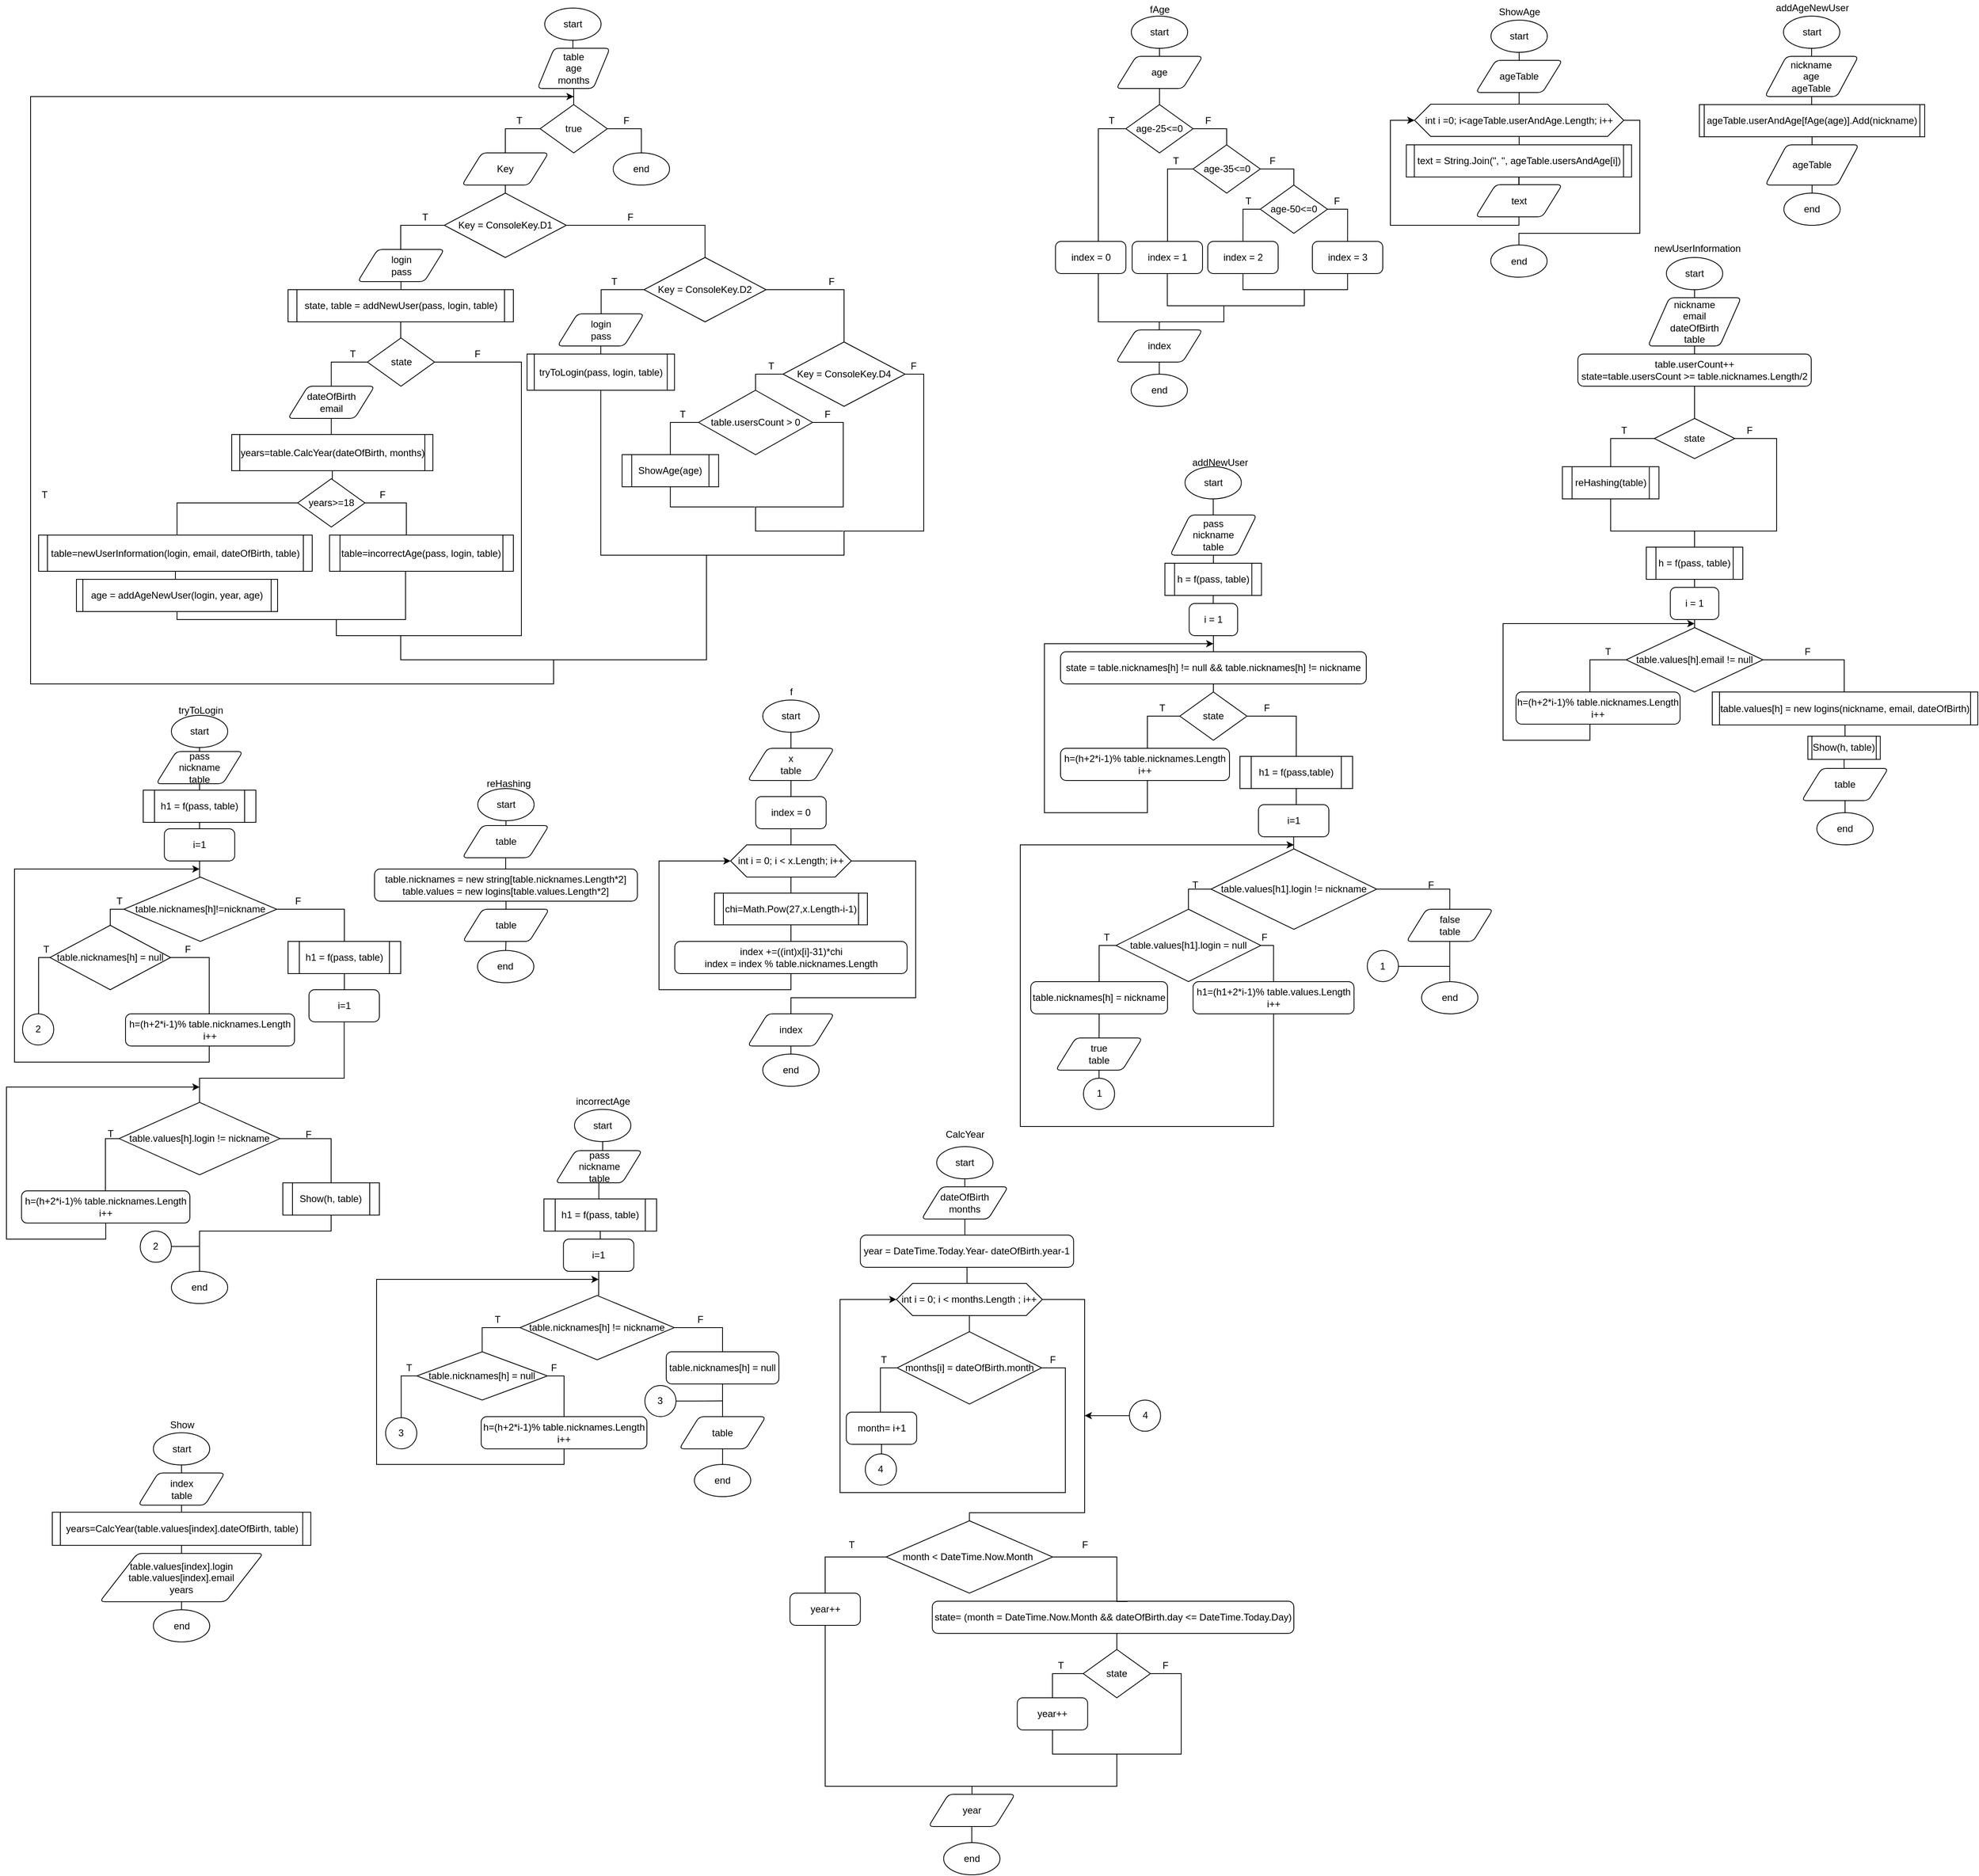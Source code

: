 <mxfile version="15.2.7" type="device"><diagram id="y_SV9Fu_gNq4uq0x3hFw" name="Main"><mxGraphModel dx="3422" dy="1498" grid="1" gridSize="10" guides="1" tooltips="1" connect="1" arrows="1" fold="1" page="1" pageScale="1" pageWidth="827" pageHeight="1169" math="0" shadow="0"><root><mxCell id="0"/><mxCell id="1" parent="0"/><mxCell id="dLt2FYAJUXbHmrhju_LY-15" style="edgeStyle=orthogonalEdgeStyle;rounded=0;orthogonalLoop=1;jettySize=auto;html=1;entryX=0.5;entryY=0;entryDx=0;entryDy=0;entryPerimeter=0;endArrow=none;endFill=0;" parent="1" source="dLt2FYAJUXbHmrhju_LY-14" target="o8NyQg8zOKUeW05-ekDV-87" edge="1"><mxGeometry relative="1" as="geometry"/></mxCell><mxCell id="dLt2FYAJUXbHmrhju_LY-4" style="edgeStyle=orthogonalEdgeStyle;rounded=0;orthogonalLoop=1;jettySize=auto;html=1;entryX=0.5;entryY=0;entryDx=0;entryDy=0;endArrow=none;endFill=0;" parent="1" source="dLt2FYAJUXbHmrhju_LY-2" target="CbeuiSoICyThSy56wJ-u-149" edge="1"><mxGeometry relative="1" as="geometry"/></mxCell><mxCell id="o8NyQg8zOKUeW05-ekDV-6" style="edgeStyle=orthogonalEdgeStyle;rounded=0;orthogonalLoop=1;jettySize=auto;html=1;entryX=0.5;entryY=0;entryDx=0;entryDy=0;endArrow=none;endFill=0;" parent="1" source="o8NyQg8zOKUeW05-ekDV-4" target="o8NyQg8zOKUeW05-ekDV-2" edge="1"><mxGeometry relative="1" as="geometry"/></mxCell><mxCell id="CbeuiSoICyThSy56wJ-u-3" style="edgeStyle=orthogonalEdgeStyle;rounded=0;orthogonalLoop=1;jettySize=auto;html=1;entryX=0.5;entryY=0;entryDx=0;entryDy=0;endArrow=none;endFill=0;" parent="1" source="CbeuiSoICyThSy56wJ-u-1" target="CbeuiSoICyThSy56wJ-u-2" edge="1"><mxGeometry relative="1" as="geometry"/></mxCell><mxCell id="CbeuiSoICyThSy56wJ-u-1" value="start" style="strokeWidth=1;html=1;shape=mxgraph.flowchart.start_1;whiteSpace=wrap;" parent="1" vertex="1"><mxGeometry x="-151" y="10" width="70" height="40" as="geometry"/></mxCell><mxCell id="CbeuiSoICyThSy56wJ-u-5" style="edgeStyle=orthogonalEdgeStyle;rounded=0;orthogonalLoop=1;jettySize=auto;html=1;entryX=0.5;entryY=0;entryDx=0;entryDy=0;entryPerimeter=0;endArrow=none;endFill=0;" parent="1" source="CbeuiSoICyThSy56wJ-u-2" target="CbeuiSoICyThSy56wJ-u-4" edge="1"><mxGeometry relative="1" as="geometry"/></mxCell><mxCell id="CbeuiSoICyThSy56wJ-u-2" value="table&lt;br&gt;age&lt;br&gt;months" style="shape=parallelogram;html=1;strokeWidth=1;perimeter=parallelogramPerimeter;whiteSpace=wrap;rounded=1;arcSize=12;size=0.23;" parent="1" vertex="1"><mxGeometry x="-160" y="60" width="90" height="50" as="geometry"/></mxCell><mxCell id="CbeuiSoICyThSy56wJ-u-6" style="edgeStyle=orthogonalEdgeStyle;rounded=0;orthogonalLoop=1;jettySize=auto;html=1;endArrow=none;endFill=0;entryX=0.5;entryY=0;entryDx=0;entryDy=0;" parent="1" source="CbeuiSoICyThSy56wJ-u-4" target="CbeuiSoICyThSy56wJ-u-38" edge="1"><mxGeometry relative="1" as="geometry"><mxPoint x="-200" y="190" as="targetPoint"/><Array as="points"><mxPoint x="-200" y="160"/></Array></mxGeometry></mxCell><mxCell id="CbeuiSoICyThSy56wJ-u-83" style="edgeStyle=orthogonalEdgeStyle;rounded=0;orthogonalLoop=1;jettySize=auto;html=1;entryX=0.5;entryY=0;entryDx=0;entryDy=0;entryPerimeter=0;endArrow=none;endFill=0;" parent="1" source="CbeuiSoICyThSy56wJ-u-4" target="CbeuiSoICyThSy56wJ-u-82" edge="1"><mxGeometry relative="1" as="geometry"/></mxCell><mxCell id="CbeuiSoICyThSy56wJ-u-4" value="true" style="strokeWidth=1;html=1;shape=mxgraph.flowchart.decision;whiteSpace=wrap;" parent="1" vertex="1"><mxGeometry x="-156.75" y="130" width="83.5" height="60" as="geometry"/></mxCell><mxCell id="CbeuiSoICyThSy56wJ-u-11" style="edgeStyle=orthogonalEdgeStyle;rounded=0;orthogonalLoop=1;jettySize=auto;html=1;endArrow=none;endFill=0;exitX=0.5;exitY=1;exitDx=0;exitDy=0;" parent="1" source="CbeuiSoICyThSy56wJ-u-38" target="CbeuiSoICyThSy56wJ-u-10" edge="1"><mxGeometry relative="1" as="geometry"><mxPoint x="-200" y="220" as="sourcePoint"/></mxGeometry></mxCell><mxCell id="CbeuiSoICyThSy56wJ-u-13" style="edgeStyle=orthogonalEdgeStyle;rounded=0;orthogonalLoop=1;jettySize=auto;html=1;entryX=0.5;entryY=0;entryDx=0;entryDy=0;entryPerimeter=0;endArrow=none;endFill=0;" parent="1" source="CbeuiSoICyThSy56wJ-u-10" target="CbeuiSoICyThSy56wJ-u-12" edge="1"><mxGeometry relative="1" as="geometry"><Array as="points"><mxPoint x="48" y="280"/></Array></mxGeometry></mxCell><mxCell id="CbeuiSoICyThSy56wJ-u-39" style="edgeStyle=orthogonalEdgeStyle;rounded=0;orthogonalLoop=1;jettySize=auto;html=1;endArrow=none;endFill=0;" parent="1" source="CbeuiSoICyThSy56wJ-u-10" target="CbeuiSoICyThSy56wJ-u-37" edge="1"><mxGeometry relative="1" as="geometry"><Array as="points"><mxPoint x="-330" y="280"/></Array></mxGeometry></mxCell><mxCell id="CbeuiSoICyThSy56wJ-u-10" value="Key = ConsoleKey.D1" style="strokeWidth=1;html=1;shape=mxgraph.flowchart.decision;whiteSpace=wrap;" parent="1" vertex="1"><mxGeometry x="-275.87" y="240" width="151.75" height="80" as="geometry"/></mxCell><mxCell id="CbeuiSoICyThSy56wJ-u-16" style="edgeStyle=orthogonalEdgeStyle;rounded=0;orthogonalLoop=1;jettySize=auto;html=1;endArrow=none;endFill=0;entryX=0.5;entryY=0;entryDx=0;entryDy=0;entryPerimeter=0;" parent="1" source="CbeuiSoICyThSy56wJ-u-12" target="CbeuiSoICyThSy56wJ-u-18" edge="1"><mxGeometry relative="1" as="geometry"><mxPoint x="50.995" y="280" as="targetPoint"/><Array as="points"><mxPoint x="221.12" y="360"/></Array></mxGeometry></mxCell><mxCell id="CbeuiSoICyThSy56wJ-u-67" style="edgeStyle=orthogonalEdgeStyle;rounded=0;orthogonalLoop=1;jettySize=auto;html=1;endArrow=none;endFill=0;" parent="1" source="CbeuiSoICyThSy56wJ-u-12" target="CbeuiSoICyThSy56wJ-u-64" edge="1"><mxGeometry relative="1" as="geometry"><Array as="points"><mxPoint x="-80.88" y="360"/></Array></mxGeometry></mxCell><mxCell id="CbeuiSoICyThSy56wJ-u-12" value="Key = ConsoleKey.D2" style="strokeWidth=1;html=1;shape=mxgraph.flowchart.decision;whiteSpace=wrap;" parent="1" vertex="1"><mxGeometry x="-27.63" y="320" width="151.75" height="80" as="geometry"/></mxCell><mxCell id="CbeuiSoICyThSy56wJ-u-14" value="F" style="text;html=1;align=center;verticalAlign=middle;resizable=0;points=[];autosize=1;strokeColor=none;fillColor=none;" parent="1" vertex="1"><mxGeometry x="-54.88" y="260" width="20" height="20" as="geometry"/></mxCell><mxCell id="CbeuiSoICyThSy56wJ-u-17" value="F" style="text;html=1;align=center;verticalAlign=middle;resizable=0;points=[];autosize=1;strokeColor=none;fillColor=none;" parent="1" vertex="1"><mxGeometry x="195.12" y="340" width="20" height="20" as="geometry"/></mxCell><mxCell id="CbeuiSoICyThSy56wJ-u-27" style="edgeStyle=orthogonalEdgeStyle;rounded=0;orthogonalLoop=1;jettySize=auto;html=1;entryX=0.5;entryY=0;entryDx=0;entryDy=0;entryPerimeter=0;endArrow=none;endFill=0;" parent="1" source="CbeuiSoICyThSy56wJ-u-18" target="CbeuiSoICyThSy56wJ-u-26" edge="1"><mxGeometry relative="1" as="geometry"><Array as="points"><mxPoint x="111.12" y="465"/></Array></mxGeometry></mxCell><mxCell id="CbeuiSoICyThSy56wJ-u-73" style="edgeStyle=orthogonalEdgeStyle;rounded=0;orthogonalLoop=1;jettySize=auto;html=1;endArrow=classic;endFill=1;" parent="1" source="CbeuiSoICyThSy56wJ-u-18" edge="1"><mxGeometry relative="1" as="geometry"><mxPoint x="-115" y="120" as="targetPoint"/><Array as="points"><mxPoint x="320" y="465"/><mxPoint x="320" y="660"/><mxPoint x="221" y="660"/><mxPoint x="221" y="690"/><mxPoint x="50" y="690"/><mxPoint x="50" y="820"/><mxPoint x="-140" y="820"/><mxPoint x="-140" y="850"/><mxPoint x="-790" y="850"/><mxPoint x="-790" y="120"/></Array></mxGeometry></mxCell><mxCell id="CbeuiSoICyThSy56wJ-u-18" value="Key = ConsoleKey.D4" style="strokeWidth=1;html=1;shape=mxgraph.flowchart.decision;whiteSpace=wrap;" parent="1" vertex="1"><mxGeometry x="145.12" y="425" width="151.75" height="80" as="geometry"/></mxCell><mxCell id="CbeuiSoICyThSy56wJ-u-34" style="edgeStyle=orthogonalEdgeStyle;rounded=0;orthogonalLoop=1;jettySize=auto;html=1;entryX=0.5;entryY=0;entryDx=0;entryDy=0;endArrow=none;endFill=0;" parent="1" source="CbeuiSoICyThSy56wJ-u-26" target="CbeuiSoICyThSy56wJ-u-33" edge="1"><mxGeometry relative="1" as="geometry"><Array as="points"><mxPoint x="5.12" y="525"/></Array></mxGeometry></mxCell><mxCell id="CbeuiSoICyThSy56wJ-u-71" style="edgeStyle=orthogonalEdgeStyle;rounded=0;orthogonalLoop=1;jettySize=auto;html=1;endArrow=none;endFill=0;" parent="1" source="CbeuiSoICyThSy56wJ-u-26" edge="1"><mxGeometry relative="1" as="geometry"><mxPoint x="220" y="660" as="targetPoint"/><Array as="points"><mxPoint x="220" y="525"/><mxPoint x="220" y="630"/><mxPoint x="111" y="630"/></Array></mxGeometry></mxCell><mxCell id="CbeuiSoICyThSy56wJ-u-26" value="table.usersCount &amp;gt; 0" style="strokeWidth=1;html=1;shape=mxgraph.flowchart.decision;whiteSpace=wrap;" parent="1" vertex="1"><mxGeometry x="40.12" y="485" width="141.75" height="80" as="geometry"/></mxCell><mxCell id="CbeuiSoICyThSy56wJ-u-28" value="T" style="text;html=1;align=center;verticalAlign=middle;resizable=0;points=[];autosize=1;strokeColor=none;fillColor=none;" parent="1" vertex="1"><mxGeometry x="120" y="445" width="20" height="20" as="geometry"/></mxCell><mxCell id="CbeuiSoICyThSy56wJ-u-72" style="edgeStyle=orthogonalEdgeStyle;rounded=0;orthogonalLoop=1;jettySize=auto;html=1;endArrow=none;endFill=0;" parent="1" source="CbeuiSoICyThSy56wJ-u-33" edge="1"><mxGeometry relative="1" as="geometry"><mxPoint x="110" y="630" as="targetPoint"/><Array as="points"><mxPoint x="5" y="630"/></Array></mxGeometry></mxCell><mxCell id="CbeuiSoICyThSy56wJ-u-33" value="ShowAge(age)" style="shape=process;whiteSpace=wrap;html=1;backgroundOutline=1;" parent="1" vertex="1"><mxGeometry x="-54.88" y="565" width="120" height="40" as="geometry"/></mxCell><mxCell id="CbeuiSoICyThSy56wJ-u-35" value="T" style="text;html=1;align=center;verticalAlign=middle;resizable=0;points=[];autosize=1;strokeColor=none;fillColor=none;" parent="1" vertex="1"><mxGeometry x="10.25" y="505" width="20" height="20" as="geometry"/></mxCell><mxCell id="CbeuiSoICyThSy56wJ-u-42" style="edgeStyle=orthogonalEdgeStyle;rounded=0;orthogonalLoop=1;jettySize=auto;html=1;entryX=0.5;entryY=0;entryDx=0;entryDy=0;endArrow=none;endFill=0;" parent="1" source="CbeuiSoICyThSy56wJ-u-37" target="CbeuiSoICyThSy56wJ-u-41" edge="1"><mxGeometry relative="1" as="geometry"/></mxCell><mxCell id="CbeuiSoICyThSy56wJ-u-37" value="login&lt;br&gt;pass" style="shape=parallelogram;html=1;strokeWidth=1;perimeter=parallelogramPerimeter;whiteSpace=wrap;rounded=1;arcSize=12;size=0.23;" parent="1" vertex="1"><mxGeometry x="-383.37" y="310" width="107.5" height="40" as="geometry"/></mxCell><mxCell id="CbeuiSoICyThSy56wJ-u-38" value="Key" style="shape=parallelogram;html=1;strokeWidth=1;perimeter=parallelogramPerimeter;whiteSpace=wrap;rounded=1;arcSize=12;size=0.23;" parent="1" vertex="1"><mxGeometry x="-253.75" y="190" width="107.5" height="40" as="geometry"/></mxCell><mxCell id="CbeuiSoICyThSy56wJ-u-40" value="T" style="text;html=1;align=center;verticalAlign=middle;resizable=0;points=[];autosize=1;strokeColor=none;fillColor=none;" parent="1" vertex="1"><mxGeometry x="-310" y="260" width="20" height="20" as="geometry"/></mxCell><mxCell id="CbeuiSoICyThSy56wJ-u-44" style="edgeStyle=orthogonalEdgeStyle;rounded=0;orthogonalLoop=1;jettySize=auto;html=1;endArrow=none;endFill=0;" parent="1" source="CbeuiSoICyThSy56wJ-u-41" target="CbeuiSoICyThSy56wJ-u-43" edge="1"><mxGeometry relative="1" as="geometry"/></mxCell><mxCell id="CbeuiSoICyThSy56wJ-u-41" value="state, table = addNewUser(pass, login, table)" style="shape=process;whiteSpace=wrap;html=1;backgroundOutline=1;size=0.038;" parent="1" vertex="1"><mxGeometry x="-470" y="360" width="280" height="40" as="geometry"/></mxCell><mxCell id="CbeuiSoICyThSy56wJ-u-46" style="edgeStyle=orthogonalEdgeStyle;rounded=0;orthogonalLoop=1;jettySize=auto;html=1;entryX=0.5;entryY=0;entryDx=0;entryDy=0;endArrow=none;endFill=0;" parent="1" source="CbeuiSoICyThSy56wJ-u-43" target="CbeuiSoICyThSy56wJ-u-45" edge="1"><mxGeometry relative="1" as="geometry"><Array as="points"><mxPoint x="-416" y="450"/></Array></mxGeometry></mxCell><mxCell id="CbeuiSoICyThSy56wJ-u-75" style="edgeStyle=orthogonalEdgeStyle;rounded=0;orthogonalLoop=1;jettySize=auto;html=1;endArrow=none;endFill=0;" parent="1" source="CbeuiSoICyThSy56wJ-u-43" edge="1"><mxGeometry relative="1" as="geometry"><mxPoint x="-140" y="820" as="targetPoint"/><Array as="points"><mxPoint x="-180" y="450"/><mxPoint x="-180" y="790"/><mxPoint x="-330" y="790"/><mxPoint x="-330" y="820"/></Array></mxGeometry></mxCell><mxCell id="CbeuiSoICyThSy56wJ-u-43" value="state" style="strokeWidth=1;html=1;shape=mxgraph.flowchart.decision;whiteSpace=wrap;" parent="1" vertex="1"><mxGeometry x="-371.37" y="420" width="83.5" height="60" as="geometry"/></mxCell><mxCell id="CbeuiSoICyThSy56wJ-u-49" style="edgeStyle=orthogonalEdgeStyle;rounded=0;orthogonalLoop=1;jettySize=auto;html=1;entryX=0.5;entryY=0;entryDx=0;entryDy=0;endArrow=none;endFill=0;" parent="1" source="CbeuiSoICyThSy56wJ-u-45" target="CbeuiSoICyThSy56wJ-u-50" edge="1"><mxGeometry relative="1" as="geometry"><mxPoint x="-416.25" y="535" as="targetPoint"/></mxGeometry></mxCell><mxCell id="CbeuiSoICyThSy56wJ-u-45" value="dateOfBirth&lt;br&gt;email" style="shape=parallelogram;html=1;strokeWidth=1;perimeter=parallelogramPerimeter;whiteSpace=wrap;rounded=1;arcSize=12;size=0.23;" parent="1" vertex="1"><mxGeometry x="-470.01" y="480" width="107.5" height="40" as="geometry"/></mxCell><mxCell id="CbeuiSoICyThSy56wJ-u-47" value="T" style="text;html=1;align=center;verticalAlign=middle;resizable=0;points=[];autosize=1;strokeColor=none;fillColor=none;" parent="1" vertex="1"><mxGeometry x="-400" y="430" width="20" height="20" as="geometry"/></mxCell><mxCell id="CbeuiSoICyThSy56wJ-u-52" style="edgeStyle=orthogonalEdgeStyle;rounded=0;orthogonalLoop=1;jettySize=auto;html=1;entryX=0.5;entryY=0;entryDx=0;entryDy=0;entryPerimeter=0;endArrow=none;endFill=0;" parent="1" source="CbeuiSoICyThSy56wJ-u-50" target="CbeuiSoICyThSy56wJ-u-51" edge="1"><mxGeometry relative="1" as="geometry"/></mxCell><mxCell id="CbeuiSoICyThSy56wJ-u-50" value="years=table.CalcYear(dateOfBirth, months)" style="shape=process;whiteSpace=wrap;html=1;backgroundOutline=1;size=0.038;" parent="1" vertex="1"><mxGeometry x="-540" y="540" width="250" height="45" as="geometry"/></mxCell><mxCell id="CbeuiSoICyThSy56wJ-u-55" style="edgeStyle=orthogonalEdgeStyle;rounded=0;orthogonalLoop=1;jettySize=auto;html=1;entryX=0.5;entryY=0;entryDx=0;entryDy=0;endArrow=none;endFill=0;" parent="1" source="CbeuiSoICyThSy56wJ-u-51" target="CbeuiSoICyThSy56wJ-u-53" edge="1"><mxGeometry relative="1" as="geometry"><Array as="points"><mxPoint x="-323" y="625"/></Array></mxGeometry></mxCell><mxCell id="CbeuiSoICyThSy56wJ-u-56" style="edgeStyle=orthogonalEdgeStyle;rounded=0;orthogonalLoop=1;jettySize=auto;html=1;entryX=0.5;entryY=0;entryDx=0;entryDy=0;endArrow=none;endFill=0;" parent="1" source="CbeuiSoICyThSy56wJ-u-51" target="CbeuiSoICyThSy56wJ-u-54" edge="1"><mxGeometry relative="1" as="geometry"><Array as="points"><mxPoint x="-608" y="625"/></Array></mxGeometry></mxCell><mxCell id="CbeuiSoICyThSy56wJ-u-51" value="years&amp;gt;=18" style="strokeWidth=1;html=1;shape=mxgraph.flowchart.decision;whiteSpace=wrap;" parent="1" vertex="1"><mxGeometry x="-458.01" y="595" width="83.5" height="60" as="geometry"/></mxCell><mxCell id="CbeuiSoICyThSy56wJ-u-62" style="edgeStyle=orthogonalEdgeStyle;rounded=0;orthogonalLoop=1;jettySize=auto;html=1;endArrow=none;endFill=0;" parent="1" source="CbeuiSoICyThSy56wJ-u-53" edge="1"><mxGeometry relative="1" as="geometry"><mxPoint x="-410" y="770" as="targetPoint"/><Array as="points"><mxPoint x="-324" y="770"/><mxPoint x="-410" y="770"/></Array></mxGeometry></mxCell><mxCell id="CbeuiSoICyThSy56wJ-u-53" value="table=incorrectAge(pass, login, table)" style="shape=process;whiteSpace=wrap;html=1;backgroundOutline=1;size=0.055;" parent="1" vertex="1"><mxGeometry x="-418.43" y="665" width="228.43" height="45" as="geometry"/></mxCell><mxCell id="CbeuiSoICyThSy56wJ-u-59" style="edgeStyle=orthogonalEdgeStyle;rounded=0;orthogonalLoop=1;jettySize=auto;html=1;entryX=0.5;entryY=0;entryDx=0;entryDy=0;endArrow=none;endFill=0;" parent="1" source="CbeuiSoICyThSy56wJ-u-54" target="CbeuiSoICyThSy56wJ-u-58" edge="1"><mxGeometry relative="1" as="geometry"/></mxCell><mxCell id="CbeuiSoICyThSy56wJ-u-54" value="&lt;span&gt;table=newUserInformation(login, email, dateOfBirth, table)&lt;/span&gt;" style="shape=process;whiteSpace=wrap;html=1;backgroundOutline=1;size=0.033;" parent="1" vertex="1"><mxGeometry x="-780" y="665" width="340" height="45" as="geometry"/></mxCell><mxCell id="CbeuiSoICyThSy56wJ-u-63" style="edgeStyle=orthogonalEdgeStyle;rounded=0;orthogonalLoop=1;jettySize=auto;html=1;endArrow=none;endFill=0;" parent="1" source="CbeuiSoICyThSy56wJ-u-58" edge="1"><mxGeometry relative="1" as="geometry"><mxPoint x="-330" y="790" as="targetPoint"/><Array as="points"><mxPoint x="-608" y="770"/><mxPoint x="-410" y="770"/><mxPoint x="-410" y="790"/></Array></mxGeometry></mxCell><mxCell id="CbeuiSoICyThSy56wJ-u-58" value="age = addAgeNewUser(login, year, age)" style="shape=process;whiteSpace=wrap;html=1;backgroundOutline=1;size=0.033;" parent="1" vertex="1"><mxGeometry x="-733.02" y="720" width="250.01" height="40" as="geometry"/></mxCell><mxCell id="CbeuiSoICyThSy56wJ-u-60" value="T" style="text;html=1;align=center;verticalAlign=middle;resizable=0;points=[];autosize=1;strokeColor=none;fillColor=none;" parent="1" vertex="1"><mxGeometry x="-783" y="605" width="20" height="20" as="geometry"/></mxCell><mxCell id="CbeuiSoICyThSy56wJ-u-61" value="F" style="text;html=1;align=center;verticalAlign=middle;resizable=0;points=[];autosize=1;strokeColor=none;fillColor=none;" parent="1" vertex="1"><mxGeometry x="-362.51" y="605" width="20" height="20" as="geometry"/></mxCell><mxCell id="CbeuiSoICyThSy56wJ-u-69" style="edgeStyle=orthogonalEdgeStyle;rounded=0;orthogonalLoop=1;jettySize=auto;html=1;entryX=0.5;entryY=0;entryDx=0;entryDy=0;endArrow=none;endFill=0;" parent="1" source="CbeuiSoICyThSy56wJ-u-64" target="CbeuiSoICyThSy56wJ-u-68" edge="1"><mxGeometry relative="1" as="geometry"/></mxCell><mxCell id="CbeuiSoICyThSy56wJ-u-64" value="login&lt;br&gt;pass" style="shape=parallelogram;html=1;strokeWidth=1;perimeter=parallelogramPerimeter;whiteSpace=wrap;rounded=1;arcSize=12;size=0.23;" parent="1" vertex="1"><mxGeometry x="-135.13" y="390" width="107.5" height="40" as="geometry"/></mxCell><mxCell id="CbeuiSoICyThSy56wJ-u-74" style="edgeStyle=orthogonalEdgeStyle;rounded=0;orthogonalLoop=1;jettySize=auto;html=1;endArrow=none;endFill=0;" parent="1" source="CbeuiSoICyThSy56wJ-u-68" edge="1"><mxGeometry relative="1" as="geometry"><mxPoint x="50" y="690" as="targetPoint"/><Array as="points"><mxPoint x="-81" y="690"/></Array></mxGeometry></mxCell><mxCell id="CbeuiSoICyThSy56wJ-u-68" value="tryToLogin(pass, login, table)" style="shape=process;whiteSpace=wrap;html=1;backgroundOutline=1;size=0.047;" parent="1" vertex="1"><mxGeometry x="-173" y="440" width="183.25" height="45" as="geometry"/></mxCell><mxCell id="CbeuiSoICyThSy56wJ-u-70" value="T" style="text;html=1;align=center;verticalAlign=middle;resizable=0;points=[];autosize=1;strokeColor=none;fillColor=none;" parent="1" vertex="1"><mxGeometry x="-74.88" y="340" width="20" height="20" as="geometry"/></mxCell><mxCell id="CbeuiSoICyThSy56wJ-u-77" value="F" style="text;html=1;align=center;verticalAlign=middle;resizable=0;points=[];autosize=1;strokeColor=none;fillColor=none;" parent="1" vertex="1"><mxGeometry x="-245.04" y="430" width="20" height="20" as="geometry"/></mxCell><mxCell id="CbeuiSoICyThSy56wJ-u-78" value="F" style="text;html=1;align=center;verticalAlign=middle;resizable=0;points=[];autosize=1;strokeColor=none;fillColor=none;" parent="1" vertex="1"><mxGeometry x="190" y="505" width="20" height="20" as="geometry"/></mxCell><mxCell id="CbeuiSoICyThSy56wJ-u-80" value="F" style="text;html=1;align=center;verticalAlign=middle;resizable=0;points=[];autosize=1;strokeColor=none;fillColor=none;" parent="1" vertex="1"><mxGeometry x="297" y="445" width="20" height="20" as="geometry"/></mxCell><mxCell id="CbeuiSoICyThSy56wJ-u-81" value="T" style="text;html=1;align=center;verticalAlign=middle;resizable=0;points=[];autosize=1;strokeColor=none;fillColor=none;" parent="1" vertex="1"><mxGeometry x="-193" y="140" width="20" height="20" as="geometry"/></mxCell><mxCell id="CbeuiSoICyThSy56wJ-u-82" value="end" style="strokeWidth=1;html=1;shape=mxgraph.flowchart.start_1;whiteSpace=wrap;" parent="1" vertex="1"><mxGeometry x="-65.88" y="190" width="70" height="40" as="geometry"/></mxCell><mxCell id="CbeuiSoICyThSy56wJ-u-84" value="F" style="text;html=1;align=center;verticalAlign=middle;resizable=0;points=[];autosize=1;strokeColor=none;fillColor=none;" parent="1" vertex="1"><mxGeometry x="-60" y="140" width="20" height="20" as="geometry"/></mxCell><mxCell id="CbeuiSoICyThSy56wJ-u-89" style="edgeStyle=orthogonalEdgeStyle;rounded=0;orthogonalLoop=1;jettySize=auto;html=1;entryX=0.5;entryY=0;entryDx=0;entryDy=0;endArrow=none;endFill=0;" parent="1" source="CbeuiSoICyThSy56wJ-u-86" target="CbeuiSoICyThSy56wJ-u-88" edge="1"><mxGeometry relative="1" as="geometry"/></mxCell><mxCell id="CbeuiSoICyThSy56wJ-u-86" value="start" style="strokeWidth=1;html=1;shape=mxgraph.flowchart.start_1;whiteSpace=wrap;" parent="1" vertex="1"><mxGeometry x="578" y="20" width="70" height="40" as="geometry"/></mxCell><mxCell id="CbeuiSoICyThSy56wJ-u-87" value="fAge" style="text;html=1;align=center;verticalAlign=middle;resizable=0;points=[];autosize=1;strokeColor=none;fillColor=none;" parent="1" vertex="1"><mxGeometry x="593" y="2" width="40" height="20" as="geometry"/></mxCell><mxCell id="CbeuiSoICyThSy56wJ-u-91" style="edgeStyle=orthogonalEdgeStyle;rounded=0;orthogonalLoop=1;jettySize=auto;html=1;endArrow=none;endFill=0;entryX=0.5;entryY=0;entryDx=0;entryDy=0;entryPerimeter=0;" parent="1" source="CbeuiSoICyThSy56wJ-u-88" target="CbeuiSoICyThSy56wJ-u-92" edge="1"><mxGeometry relative="1" as="geometry"><mxPoint x="613.034" y="120" as="targetPoint"/></mxGeometry></mxCell><mxCell id="CbeuiSoICyThSy56wJ-u-88" value="age" style="shape=parallelogram;html=1;strokeWidth=1;perimeter=parallelogramPerimeter;whiteSpace=wrap;rounded=1;arcSize=12;size=0.23;" parent="1" vertex="1"><mxGeometry x="559.25" y="70" width="107.5" height="40" as="geometry"/></mxCell><mxCell id="CbeuiSoICyThSy56wJ-u-97" style="edgeStyle=orthogonalEdgeStyle;rounded=0;orthogonalLoop=1;jettySize=auto;html=1;entryX=0.5;entryY=0;entryDx=0;entryDy=0;entryPerimeter=0;endArrow=none;endFill=0;" parent="1" source="CbeuiSoICyThSy56wJ-u-92" target="CbeuiSoICyThSy56wJ-u-94" edge="1"><mxGeometry relative="1" as="geometry"><Array as="points"><mxPoint x="696" y="160"/></Array></mxGeometry></mxCell><mxCell id="CbeuiSoICyThSy56wJ-u-102" style="edgeStyle=orthogonalEdgeStyle;rounded=0;orthogonalLoop=1;jettySize=auto;html=1;entryX=0.5;entryY=0;entryDx=0;entryDy=0;endArrow=none;endFill=0;" parent="1" source="CbeuiSoICyThSy56wJ-u-92" target="CbeuiSoICyThSy56wJ-u-100" edge="1"><mxGeometry relative="1" as="geometry"><Array as="points"><mxPoint x="537" y="160"/></Array></mxGeometry></mxCell><mxCell id="CbeuiSoICyThSy56wJ-u-92" value="age-25&amp;lt;=0" style="strokeWidth=1;html=1;shape=mxgraph.flowchart.decision;whiteSpace=wrap;" parent="1" vertex="1"><mxGeometry x="571.25" y="130" width="83.5" height="60" as="geometry"/></mxCell><mxCell id="CbeuiSoICyThSy56wJ-u-98" style="edgeStyle=orthogonalEdgeStyle;rounded=0;orthogonalLoop=1;jettySize=auto;html=1;entryX=0.5;entryY=0;entryDx=0;entryDy=0;entryPerimeter=0;endArrow=none;endFill=0;" parent="1" source="CbeuiSoICyThSy56wJ-u-94" target="CbeuiSoICyThSy56wJ-u-95" edge="1"><mxGeometry relative="1" as="geometry"><Array as="points"><mxPoint x="780" y="210"/></Array></mxGeometry></mxCell><mxCell id="CbeuiSoICyThSy56wJ-u-105" style="edgeStyle=orthogonalEdgeStyle;rounded=0;orthogonalLoop=1;jettySize=auto;html=1;endArrow=none;endFill=0;" parent="1" source="CbeuiSoICyThSy56wJ-u-94" target="CbeuiSoICyThSy56wJ-u-103" edge="1"><mxGeometry relative="1" as="geometry"><Array as="points"><mxPoint x="623" y="210"/></Array></mxGeometry></mxCell><mxCell id="CbeuiSoICyThSy56wJ-u-94" value="age-35&amp;lt;=0" style="strokeWidth=1;html=1;shape=mxgraph.flowchart.decision;whiteSpace=wrap;" parent="1" vertex="1"><mxGeometry x="654.75" y="180" width="83.5" height="60" as="geometry"/></mxCell><mxCell id="CbeuiSoICyThSy56wJ-u-107" style="edgeStyle=orthogonalEdgeStyle;rounded=0;orthogonalLoop=1;jettySize=auto;html=1;entryX=0.5;entryY=0;entryDx=0;entryDy=0;endArrow=none;endFill=0;" parent="1" source="CbeuiSoICyThSy56wJ-u-95" target="CbeuiSoICyThSy56wJ-u-106" edge="1"><mxGeometry relative="1" as="geometry"><Array as="points"><mxPoint x="717" y="260"/></Array></mxGeometry></mxCell><mxCell id="CbeuiSoICyThSy56wJ-u-109" style="edgeStyle=orthogonalEdgeStyle;rounded=0;orthogonalLoop=1;jettySize=auto;html=1;entryX=0.5;entryY=0;entryDx=0;entryDy=0;endArrow=none;endFill=0;" parent="1" source="CbeuiSoICyThSy56wJ-u-95" target="CbeuiSoICyThSy56wJ-u-108" edge="1"><mxGeometry relative="1" as="geometry"><Array as="points"><mxPoint x="847" y="260"/></Array></mxGeometry></mxCell><mxCell id="CbeuiSoICyThSy56wJ-u-95" value="age-50&amp;lt;=0" style="strokeWidth=1;html=1;shape=mxgraph.flowchart.decision;whiteSpace=wrap;" parent="1" vertex="1"><mxGeometry x="738.25" y="230" width="83.5" height="60" as="geometry"/></mxCell><mxCell id="CbeuiSoICyThSy56wJ-u-119" style="edgeStyle=orthogonalEdgeStyle;rounded=0;orthogonalLoop=1;jettySize=auto;html=1;endArrow=none;endFill=0;" parent="1" source="CbeuiSoICyThSy56wJ-u-100" edge="1"><mxGeometry relative="1" as="geometry"><mxPoint x="613" y="400" as="targetPoint"/><Array as="points"><mxPoint x="537" y="400"/></Array></mxGeometry></mxCell><mxCell id="CbeuiSoICyThSy56wJ-u-100" value="index = 0" style="rounded=1;whiteSpace=wrap;html=1;absoluteArcSize=1;arcSize=14;strokeWidth=1;" parent="1" vertex="1"><mxGeometry x="483.75" y="300" width="87.5" height="40" as="geometry"/></mxCell><mxCell id="CbeuiSoICyThSy56wJ-u-118" style="edgeStyle=orthogonalEdgeStyle;rounded=0;orthogonalLoop=1;jettySize=auto;html=1;endArrow=none;endFill=0;" parent="1" source="CbeuiSoICyThSy56wJ-u-103" edge="1"><mxGeometry relative="1" as="geometry"><mxPoint x="693" y="380" as="targetPoint"/><Array as="points"><mxPoint x="623" y="380"/></Array></mxGeometry></mxCell><mxCell id="CbeuiSoICyThSy56wJ-u-103" value="index = 1" style="rounded=1;whiteSpace=wrap;html=1;absoluteArcSize=1;arcSize=14;strokeWidth=1;" parent="1" vertex="1"><mxGeometry x="579" y="300" width="87.5" height="40" as="geometry"/></mxCell><mxCell id="CbeuiSoICyThSy56wJ-u-117" style="edgeStyle=orthogonalEdgeStyle;rounded=0;orthogonalLoop=1;jettySize=auto;html=1;endArrow=none;endFill=0;" parent="1" source="CbeuiSoICyThSy56wJ-u-106" edge="1"><mxGeometry relative="1" as="geometry"><mxPoint x="793" y="360" as="targetPoint"/><Array as="points"><mxPoint x="717" y="360"/></Array></mxGeometry></mxCell><mxCell id="CbeuiSoICyThSy56wJ-u-106" value="index = 2" style="rounded=1;whiteSpace=wrap;html=1;absoluteArcSize=1;arcSize=14;strokeWidth=1;" parent="1" vertex="1"><mxGeometry x="673" y="300" width="87.5" height="40" as="geometry"/></mxCell><mxCell id="CbeuiSoICyThSy56wJ-u-116" style="edgeStyle=orthogonalEdgeStyle;rounded=0;orthogonalLoop=1;jettySize=auto;html=1;endArrow=none;endFill=0;entryX=0.5;entryY=0;entryDx=0;entryDy=0;" parent="1" source="CbeuiSoICyThSy56wJ-u-108" target="CbeuiSoICyThSy56wJ-u-120" edge="1"><mxGeometry relative="1" as="geometry"><mxPoint x="613" y="420" as="targetPoint"/><Array as="points"><mxPoint x="847" y="360"/><mxPoint x="793" y="360"/><mxPoint x="793" y="380"/><mxPoint x="693" y="380"/><mxPoint x="693" y="400"/><mxPoint x="613" y="400"/></Array></mxGeometry></mxCell><mxCell id="CbeuiSoICyThSy56wJ-u-108" value="index = 3" style="rounded=1;whiteSpace=wrap;html=1;absoluteArcSize=1;arcSize=14;strokeWidth=1;" parent="1" vertex="1"><mxGeometry x="803" y="300" width="87.5" height="40" as="geometry"/></mxCell><mxCell id="CbeuiSoICyThSy56wJ-u-110" value="T" style="text;html=1;align=center;verticalAlign=middle;resizable=0;points=[];autosize=1;strokeColor=none;fillColor=none;" parent="1" vertex="1"><mxGeometry x="543" y="140" width="20" height="20" as="geometry"/></mxCell><mxCell id="CbeuiSoICyThSy56wJ-u-111" value="T" style="text;html=1;align=center;verticalAlign=middle;resizable=0;points=[];autosize=1;strokeColor=none;fillColor=none;" parent="1" vertex="1"><mxGeometry x="623" y="190" width="20" height="20" as="geometry"/></mxCell><mxCell id="CbeuiSoICyThSy56wJ-u-112" value="T" style="text;html=1;align=center;verticalAlign=middle;resizable=0;points=[];autosize=1;strokeColor=none;fillColor=none;" parent="1" vertex="1"><mxGeometry x="713" y="240" width="20" height="20" as="geometry"/></mxCell><mxCell id="CbeuiSoICyThSy56wJ-u-113" value="F" style="text;html=1;align=center;verticalAlign=middle;resizable=0;points=[];autosize=1;strokeColor=none;fillColor=none;" parent="1" vertex="1"><mxGeometry x="663" y="140" width="20" height="20" as="geometry"/></mxCell><mxCell id="CbeuiSoICyThSy56wJ-u-114" value="F" style="text;html=1;align=center;verticalAlign=middle;resizable=0;points=[];autosize=1;strokeColor=none;fillColor=none;" parent="1" vertex="1"><mxGeometry x="743" y="190" width="20" height="20" as="geometry"/></mxCell><mxCell id="CbeuiSoICyThSy56wJ-u-115" value="F" style="text;html=1;align=center;verticalAlign=middle;resizable=0;points=[];autosize=1;strokeColor=none;fillColor=none;" parent="1" vertex="1"><mxGeometry x="823" y="240" width="20" height="20" as="geometry"/></mxCell><mxCell id="CbeuiSoICyThSy56wJ-u-122" style="edgeStyle=orthogonalEdgeStyle;rounded=0;orthogonalLoop=1;jettySize=auto;html=1;entryX=0.5;entryY=0;entryDx=0;entryDy=0;entryPerimeter=0;endArrow=none;endFill=0;" parent="1" source="CbeuiSoICyThSy56wJ-u-120" target="CbeuiSoICyThSy56wJ-u-121" edge="1"><mxGeometry relative="1" as="geometry"/></mxCell><mxCell id="CbeuiSoICyThSy56wJ-u-120" value="index" style="shape=parallelogram;html=1;strokeWidth=1;perimeter=parallelogramPerimeter;whiteSpace=wrap;rounded=1;arcSize=12;size=0.23;" parent="1" vertex="1"><mxGeometry x="559" y="410" width="107.5" height="40" as="geometry"/></mxCell><mxCell id="CbeuiSoICyThSy56wJ-u-121" value="end" style="strokeWidth=1;html=1;shape=mxgraph.flowchart.start_1;whiteSpace=wrap;" parent="1" vertex="1"><mxGeometry x="577.75" y="465" width="70" height="40" as="geometry"/></mxCell><mxCell id="CbeuiSoICyThSy56wJ-u-132" style="edgeStyle=orthogonalEdgeStyle;rounded=0;orthogonalLoop=1;jettySize=auto;html=1;entryX=0.5;entryY=0;entryDx=0;entryDy=0;endArrow=none;endFill=0;" parent="1" source="CbeuiSoICyThSy56wJ-u-133" target="CbeuiSoICyThSy56wJ-u-135" edge="1"><mxGeometry relative="1" as="geometry"/></mxCell><mxCell id="CbeuiSoICyThSy56wJ-u-133" value="start" style="strokeWidth=1;html=1;shape=mxgraph.flowchart.start_1;whiteSpace=wrap;" parent="1" vertex="1"><mxGeometry x="1388.5" y="20" width="70" height="40" as="geometry"/></mxCell><mxCell id="CbeuiSoICyThSy56wJ-u-134" style="edgeStyle=orthogonalEdgeStyle;rounded=0;orthogonalLoop=1;jettySize=auto;html=1;entryX=0.5;entryY=0;entryDx=0;entryDy=0;endArrow=none;endFill=0;" parent="1" source="CbeuiSoICyThSy56wJ-u-135" target="CbeuiSoICyThSy56wJ-u-138" edge="1"><mxGeometry relative="1" as="geometry"><mxPoint x="1423.333" y="157.18" as="targetPoint"/></mxGeometry></mxCell><mxCell id="CbeuiSoICyThSy56wJ-u-135" value="nickname&lt;br&gt;age&lt;br&gt;ageTable" style="shape=parallelogram;html=1;strokeWidth=1;perimeter=parallelogramPerimeter;whiteSpace=wrap;rounded=1;arcSize=12;size=0.23;" parent="1" vertex="1"><mxGeometry x="1365.38" y="70" width="116.25" height="50" as="geometry"/></mxCell><mxCell id="CbeuiSoICyThSy56wJ-u-136" value="addAgeNewUser" style="text;html=1;align=center;verticalAlign=middle;resizable=0;points=[];autosize=1;strokeColor=none;fillColor=none;" parent="1" vertex="1"><mxGeometry x="1368.5" width="110" height="20" as="geometry"/></mxCell><mxCell id="dLt2FYAJUXbHmrhju_LY-6" style="edgeStyle=orthogonalEdgeStyle;rounded=0;orthogonalLoop=1;jettySize=auto;html=1;entryX=0.5;entryY=0;entryDx=0;entryDy=0;endArrow=none;endFill=0;" parent="1" source="CbeuiSoICyThSy56wJ-u-138" target="dLt2FYAJUXbHmrhju_LY-5" edge="1"><mxGeometry relative="1" as="geometry"/></mxCell><mxCell id="CbeuiSoICyThSy56wJ-u-138" value="ageTable.userAndAge[fAge(age)].Add(nickname)" style="shape=process;whiteSpace=wrap;html=1;backgroundOutline=1;size=0.021;" parent="1" vertex="1"><mxGeometry x="1284" y="130" width="280" height="40" as="geometry"/></mxCell><mxCell id="dLt2FYAJUXbHmrhju_LY-3" style="edgeStyle=orthogonalEdgeStyle;rounded=0;orthogonalLoop=1;jettySize=auto;html=1;entryX=0.5;entryY=0;entryDx=0;entryDy=0;endArrow=none;endFill=0;" parent="1" source="CbeuiSoICyThSy56wJ-u-145" target="dLt2FYAJUXbHmrhju_LY-2" edge="1"><mxGeometry relative="1" as="geometry"/></mxCell><mxCell id="CbeuiSoICyThSy56wJ-u-145" value="start" style="strokeWidth=1;html=1;shape=mxgraph.flowchart.start_1;whiteSpace=wrap;" parent="1" vertex="1"><mxGeometry x="1024.99" y="25" width="70" height="40" as="geometry"/></mxCell><mxCell id="o8NyQg8zOKUeW05-ekDV-5" style="edgeStyle=orthogonalEdgeStyle;rounded=0;orthogonalLoop=1;jettySize=auto;html=1;entryX=0.5;entryY=0;entryDx=0;entryDy=0;endArrow=none;endFill=0;" parent="1" source="CbeuiSoICyThSy56wJ-u-149" target="o8NyQg8zOKUeW05-ekDV-4" edge="1"><mxGeometry relative="1" as="geometry"/></mxCell><mxCell id="o8NyQg8zOKUeW05-ekDV-9" style="edgeStyle=orthogonalEdgeStyle;rounded=0;orthogonalLoop=1;jettySize=auto;html=1;entryX=0.5;entryY=0;entryDx=0;entryDy=0;entryPerimeter=0;endArrow=none;endFill=0;" parent="1" source="CbeuiSoICyThSy56wJ-u-149" target="o8NyQg8zOKUeW05-ekDV-3" edge="1"><mxGeometry relative="1" as="geometry"><Array as="points"><mxPoint x="1210" y="150"/><mxPoint x="1210" y="290"/><mxPoint x="1060" y="290"/></Array></mxGeometry></mxCell><mxCell id="CbeuiSoICyThSy56wJ-u-149" value="int i =0; i&amp;lt;ageTable.userAndAge.Length; i++" style="shape=hexagon;perimeter=hexagonPerimeter2;whiteSpace=wrap;html=1;fixedSize=1;strokeWidth=1;" parent="1" vertex="1"><mxGeometry x="930" y="129.5" width="260" height="40" as="geometry"/></mxCell><mxCell id="o8NyQg8zOKUeW05-ekDV-7" style="edgeStyle=orthogonalEdgeStyle;rounded=0;orthogonalLoop=1;jettySize=auto;html=1;entryX=0.5;entryY=0;entryDx=0;entryDy=0;endArrow=none;endFill=0;" parent="1" source="o8NyQg8zOKUeW05-ekDV-4" target="o8NyQg8zOKUeW05-ekDV-2" edge="1"><mxGeometry relative="1" as="geometry"/></mxCell><mxCell id="o8NyQg8zOKUeW05-ekDV-8" style="edgeStyle=orthogonalEdgeStyle;rounded=0;orthogonalLoop=1;jettySize=auto;html=1;entryX=0;entryY=0.5;entryDx=0;entryDy=0;endArrow=classic;endFill=1;" parent="1" source="o8NyQg8zOKUeW05-ekDV-2" target="CbeuiSoICyThSy56wJ-u-149" edge="1"><mxGeometry relative="1" as="geometry"><Array as="points"><mxPoint x="1060" y="280"/><mxPoint x="900" y="280"/><mxPoint x="900" y="150"/></Array></mxGeometry></mxCell><mxCell id="o8NyQg8zOKUeW05-ekDV-2" value="text" style="shape=parallelogram;html=1;strokeWidth=1;perimeter=parallelogramPerimeter;whiteSpace=wrap;rounded=1;arcSize=12;size=0.23;" parent="1" vertex="1"><mxGeometry x="1005.99" y="229.5" width="107.5" height="40" as="geometry"/></mxCell><mxCell id="o8NyQg8zOKUeW05-ekDV-3" value="end" style="strokeWidth=1;html=1;shape=mxgraph.flowchart.start_1;whiteSpace=wrap;" parent="1" vertex="1"><mxGeometry x="1024.74" y="304.5" width="70" height="40" as="geometry"/></mxCell><mxCell id="o8NyQg8zOKUeW05-ekDV-4" value="text = String.Join(&quot;, &quot;, ageTable.usersAndAge[i])" style="shape=process;whiteSpace=wrap;html=1;backgroundOutline=1;size=0.037;" parent="1" vertex="1"><mxGeometry x="919.74" y="180" width="280" height="40" as="geometry"/></mxCell><mxCell id="o8NyQg8zOKUeW05-ekDV-10" value="ShowAge" style="text;html=1;align=center;verticalAlign=middle;resizable=0;points=[];autosize=1;strokeColor=none;fillColor=none;" parent="1" vertex="1"><mxGeometry x="1024.99" y="5" width="70" height="20" as="geometry"/></mxCell><mxCell id="o8NyQg8zOKUeW05-ekDV-34" style="edgeStyle=orthogonalEdgeStyle;rounded=0;orthogonalLoop=1;jettySize=auto;html=1;entryX=0.5;entryY=0;entryDx=0;entryDy=0;endArrow=none;endFill=0;" parent="1" source="o8NyQg8zOKUeW05-ekDV-12" target="o8NyQg8zOKUeW05-ekDV-13" edge="1"><mxGeometry relative="1" as="geometry"/></mxCell><mxCell id="o8NyQg8zOKUeW05-ekDV-12" value="start" style="strokeWidth=1;html=1;shape=mxgraph.flowchart.start_1;whiteSpace=wrap;" parent="1" vertex="1"><mxGeometry x="644.75" y="580" width="70" height="40" as="geometry"/></mxCell><mxCell id="o8NyQg8zOKUeW05-ekDV-35" style="edgeStyle=orthogonalEdgeStyle;rounded=0;orthogonalLoop=1;jettySize=auto;html=1;endArrow=none;endFill=0;" parent="1" source="o8NyQg8zOKUeW05-ekDV-13" target="o8NyQg8zOKUeW05-ekDV-14" edge="1"><mxGeometry relative="1" as="geometry"/></mxCell><mxCell id="o8NyQg8zOKUeW05-ekDV-13" value="pass&lt;br&gt;nickname&lt;br&gt;table" style="shape=parallelogram;html=1;strokeWidth=1;perimeter=parallelogramPerimeter;whiteSpace=wrap;rounded=1;arcSize=12;size=0.23;" parent="1" vertex="1"><mxGeometry x="626.25" y="640" width="107.5" height="50" as="geometry"/></mxCell><mxCell id="o8NyQg8zOKUeW05-ekDV-36" style="edgeStyle=orthogonalEdgeStyle;rounded=0;orthogonalLoop=1;jettySize=auto;html=1;entryX=0.5;entryY=0;entryDx=0;entryDy=0;endArrow=none;endFill=0;" parent="1" source="o8NyQg8zOKUeW05-ekDV-14" target="o8NyQg8zOKUeW05-ekDV-15" edge="1"><mxGeometry relative="1" as="geometry"/></mxCell><mxCell id="o8NyQg8zOKUeW05-ekDV-14" value="h = f(pass, table)" style="shape=process;whiteSpace=wrap;html=1;backgroundOutline=1;" parent="1" vertex="1"><mxGeometry x="619.75" y="700" width="120" height="40" as="geometry"/></mxCell><mxCell id="o8NyQg8zOKUeW05-ekDV-37" style="edgeStyle=orthogonalEdgeStyle;rounded=0;orthogonalLoop=1;jettySize=auto;html=1;endArrow=none;endFill=0;startArrow=none;" parent="1" source="o8NyQg8zOKUeW05-ekDV-42" target="o8NyQg8zOKUeW05-ekDV-16" edge="1"><mxGeometry relative="1" as="geometry"/></mxCell><mxCell id="o8NyQg8zOKUeW05-ekDV-15" value="i = 1" style="rounded=1;whiteSpace=wrap;html=1;absoluteArcSize=1;arcSize=14;strokeWidth=1;" parent="1" vertex="1"><mxGeometry x="649.88" y="750" width="60.25" height="40" as="geometry"/></mxCell><mxCell id="o8NyQg8zOKUeW05-ekDV-38" style="edgeStyle=orthogonalEdgeStyle;rounded=0;orthogonalLoop=1;jettySize=auto;html=1;entryX=0.5;entryY=0;entryDx=0;entryDy=0;endArrow=none;endFill=0;" parent="1" source="o8NyQg8zOKUeW05-ekDV-16" target="o8NyQg8zOKUeW05-ekDV-17" edge="1"><mxGeometry relative="1" as="geometry"><Array as="points"><mxPoint x="598" y="890"/></Array></mxGeometry></mxCell><mxCell id="o8NyQg8zOKUeW05-ekDV-39" style="edgeStyle=orthogonalEdgeStyle;rounded=0;orthogonalLoop=1;jettySize=auto;html=1;entryX=0.5;entryY=0;entryDx=0;entryDy=0;endArrow=none;endFill=0;" parent="1" source="o8NyQg8zOKUeW05-ekDV-16" target="o8NyQg8zOKUeW05-ekDV-19" edge="1"><mxGeometry relative="1" as="geometry"><Array as="points"><mxPoint x="783" y="890"/></Array></mxGeometry></mxCell><mxCell id="o8NyQg8zOKUeW05-ekDV-16" value="state" style="strokeWidth=1;html=1;shape=mxgraph.flowchart.decision;whiteSpace=wrap;" parent="1" vertex="1"><mxGeometry x="638.26" y="860" width="83.5" height="60" as="geometry"/></mxCell><mxCell id="o8NyQg8zOKUeW05-ekDV-44" style="edgeStyle=orthogonalEdgeStyle;rounded=0;orthogonalLoop=1;jettySize=auto;html=1;endArrow=classic;endFill=1;" parent="1" source="o8NyQg8zOKUeW05-ekDV-17" edge="1"><mxGeometry relative="1" as="geometry"><mxPoint x="680" y="800" as="targetPoint"/><Array as="points"><mxPoint x="598" y="1010"/><mxPoint x="470" y="1010"/><mxPoint x="470" y="800"/></Array></mxGeometry></mxCell><mxCell id="o8NyQg8zOKUeW05-ekDV-17" value="&lt;div&gt;h=(h+2*i-1)% table.nicknames.Length&lt;/div&gt;&lt;div&gt;&lt;span&gt;i++&lt;/span&gt;&lt;/div&gt;" style="rounded=1;whiteSpace=wrap;html=1;absoluteArcSize=1;arcSize=14;strokeWidth=1;" parent="1" vertex="1"><mxGeometry x="490.01" y="930" width="210" height="40" as="geometry"/></mxCell><mxCell id="o8NyQg8zOKUeW05-ekDV-40" style="edgeStyle=orthogonalEdgeStyle;rounded=0;orthogonalLoop=1;jettySize=auto;html=1;entryX=0.5;entryY=0;entryDx=0;entryDy=0;endArrow=none;endFill=0;" parent="1" source="o8NyQg8zOKUeW05-ekDV-19" target="o8NyQg8zOKUeW05-ekDV-20" edge="1"><mxGeometry relative="1" as="geometry"/></mxCell><mxCell id="o8NyQg8zOKUeW05-ekDV-19" value="h1 = f(pass,table)" style="shape=process;whiteSpace=wrap;html=1;backgroundOutline=1;" parent="1" vertex="1"><mxGeometry x="713" y="940" width="139.99" height="40" as="geometry"/></mxCell><mxCell id="o8NyQg8zOKUeW05-ekDV-41" style="edgeStyle=orthogonalEdgeStyle;rounded=0;orthogonalLoop=1;jettySize=auto;html=1;entryX=0.5;entryY=0;entryDx=0;entryDy=0;entryPerimeter=0;endArrow=none;endFill=0;" parent="1" source="o8NyQg8zOKUeW05-ekDV-20" target="o8NyQg8zOKUeW05-ekDV-21" edge="1"><mxGeometry relative="1" as="geometry"/></mxCell><mxCell id="o8NyQg8zOKUeW05-ekDV-20" value="i=1" style="rounded=1;whiteSpace=wrap;html=1;absoluteArcSize=1;arcSize=14;strokeWidth=1;" parent="1" vertex="1"><mxGeometry x="736" y="1000" width="87.5" height="40" as="geometry"/></mxCell><mxCell id="o8NyQg8zOKUeW05-ekDV-29" style="edgeStyle=orthogonalEdgeStyle;rounded=0;orthogonalLoop=1;jettySize=auto;html=1;entryX=0.5;entryY=0;entryDx=0;entryDy=0;endArrow=none;endFill=0;" parent="1" source="o8NyQg8zOKUeW05-ekDV-21" target="o8NyQg8zOKUeW05-ekDV-27" edge="1"><mxGeometry relative="1" as="geometry"/></mxCell><mxCell id="o8NyQg8zOKUeW05-ekDV-30" style="edgeStyle=orthogonalEdgeStyle;rounded=0;orthogonalLoop=1;jettySize=auto;html=1;entryX=0.5;entryY=0;entryDx=0;entryDy=0;entryPerimeter=0;endArrow=none;endFill=0;exitX=0;exitY=0.5;exitDx=0;exitDy=0;exitPerimeter=0;" parent="1" source="o8NyQg8zOKUeW05-ekDV-21" target="o8NyQg8zOKUeW05-ekDV-22" edge="1"><mxGeometry relative="1" as="geometry"><Array as="points"><mxPoint x="649" y="1105"/></Array></mxGeometry></mxCell><mxCell id="o8NyQg8zOKUeW05-ekDV-21" value="table.values[h1].login != nickname" style="strokeWidth=1;html=1;shape=mxgraph.flowchart.decision;whiteSpace=wrap;" parent="1" vertex="1"><mxGeometry x="677.01" y="1055" width="205.99" height="100" as="geometry"/></mxCell><mxCell id="o8NyQg8zOKUeW05-ekDV-31" style="edgeStyle=orthogonalEdgeStyle;rounded=0;orthogonalLoop=1;jettySize=auto;html=1;entryX=0.5;entryY=0;entryDx=0;entryDy=0;endArrow=none;endFill=0;" parent="1" source="o8NyQg8zOKUeW05-ekDV-22" target="o8NyQg8zOKUeW05-ekDV-25" edge="1"><mxGeometry relative="1" as="geometry"><Array as="points"><mxPoint x="755" y="1175"/></Array></mxGeometry></mxCell><mxCell id="o8NyQg8zOKUeW05-ekDV-32" style="edgeStyle=orthogonalEdgeStyle;rounded=0;orthogonalLoop=1;jettySize=auto;html=1;entryX=0.5;entryY=0;entryDx=0;entryDy=0;endArrow=none;endFill=0;" parent="1" source="o8NyQg8zOKUeW05-ekDV-22" target="o8NyQg8zOKUeW05-ekDV-23" edge="1"><mxGeometry relative="1" as="geometry"><Array as="points"><mxPoint x="538" y="1175"/></Array></mxGeometry></mxCell><mxCell id="o8NyQg8zOKUeW05-ekDV-22" value="table.values[h1].login = null" style="strokeWidth=1;html=1;shape=mxgraph.flowchart.decision;whiteSpace=wrap;" parent="1" vertex="1"><mxGeometry x="559" y="1130" width="180" height="90" as="geometry"/></mxCell><mxCell id="o8NyQg8zOKUeW05-ekDV-33" style="edgeStyle=orthogonalEdgeStyle;rounded=0;orthogonalLoop=1;jettySize=auto;html=1;entryX=0.5;entryY=0;entryDx=0;entryDy=0;endArrow=none;endFill=0;" parent="1" source="o8NyQg8zOKUeW05-ekDV-23" target="o8NyQg8zOKUeW05-ekDV-24" edge="1"><mxGeometry relative="1" as="geometry"/></mxCell><mxCell id="o8NyQg8zOKUeW05-ekDV-23" value="table.nicknames[h] = nickname" style="rounded=1;whiteSpace=wrap;html=1;absoluteArcSize=1;arcSize=14;strokeWidth=1;" parent="1" vertex="1"><mxGeometry x="453" y="1220" width="170" height="40" as="geometry"/></mxCell><mxCell id="o8NyQg8zOKUeW05-ekDV-50" style="edgeStyle=orthogonalEdgeStyle;rounded=0;orthogonalLoop=1;jettySize=auto;html=1;entryX=0.5;entryY=0;entryDx=0;entryDy=0;endArrow=none;endFill=0;" parent="1" source="o8NyQg8zOKUeW05-ekDV-24" target="o8NyQg8zOKUeW05-ekDV-49" edge="1"><mxGeometry relative="1" as="geometry"/></mxCell><mxCell id="o8NyQg8zOKUeW05-ekDV-24" value="true&lt;br&gt;table" style="shape=parallelogram;html=1;strokeWidth=1;perimeter=parallelogramPerimeter;whiteSpace=wrap;rounded=1;arcSize=12;size=0.23;" parent="1" vertex="1"><mxGeometry x="484.13" y="1290" width="107.5" height="40" as="geometry"/></mxCell><mxCell id="o8NyQg8zOKUeW05-ekDV-47" style="edgeStyle=orthogonalEdgeStyle;rounded=0;orthogonalLoop=1;jettySize=auto;html=1;endArrow=classic;endFill=1;" parent="1" source="o8NyQg8zOKUeW05-ekDV-25" edge="1"><mxGeometry relative="1" as="geometry"><mxPoint x="780" y="1050" as="targetPoint"/><Array as="points"><mxPoint x="755" y="1400"/><mxPoint x="440" y="1400"/><mxPoint x="440" y="1050"/></Array></mxGeometry></mxCell><mxCell id="o8NyQg8zOKUeW05-ekDV-25" value="&lt;div&gt;h1=(h1+2*i-1)% table.values.Length&lt;/div&gt;&lt;div&gt;&lt;span&gt;i++&lt;/span&gt;&lt;/div&gt;" style="rounded=1;whiteSpace=wrap;html=1;absoluteArcSize=1;arcSize=14;strokeWidth=1;" parent="1" vertex="1"><mxGeometry x="654.75" y="1220" width="200" height="40" as="geometry"/></mxCell><mxCell id="o8NyQg8zOKUeW05-ekDV-52" style="edgeStyle=orthogonalEdgeStyle;rounded=0;orthogonalLoop=1;jettySize=auto;html=1;entryX=0.5;entryY=0;entryDx=0;entryDy=0;entryPerimeter=0;endArrow=none;endFill=0;" parent="1" source="o8NyQg8zOKUeW05-ekDV-27" target="o8NyQg8zOKUeW05-ekDV-28" edge="1"><mxGeometry relative="1" as="geometry"/></mxCell><mxCell id="o8NyQg8zOKUeW05-ekDV-27" value="false&lt;br&gt;table" style="shape=parallelogram;html=1;strokeWidth=1;perimeter=parallelogramPerimeter;whiteSpace=wrap;rounded=1;arcSize=12;size=0.23;" parent="1" vertex="1"><mxGeometry x="920" y="1130" width="107.5" height="40" as="geometry"/></mxCell><mxCell id="o8NyQg8zOKUeW05-ekDV-28" value="end" style="strokeWidth=1;html=1;shape=mxgraph.flowchart.start_1;whiteSpace=wrap;" parent="1" vertex="1"><mxGeometry x="938.75" y="1220" width="70" height="40" as="geometry"/></mxCell><mxCell id="o8NyQg8zOKUeW05-ekDV-42" value="&lt;span&gt;state = table.nicknames[h] != null &amp;amp;&amp;amp; table.nicknames[h] != nickname&lt;/span&gt;" style="rounded=1;whiteSpace=wrap;html=1;absoluteArcSize=1;arcSize=14;strokeWidth=1;" parent="1" vertex="1"><mxGeometry x="490.01" y="810" width="380" height="40" as="geometry"/></mxCell><mxCell id="o8NyQg8zOKUeW05-ekDV-43" value="" style="edgeStyle=orthogonalEdgeStyle;rounded=0;orthogonalLoop=1;jettySize=auto;html=1;endArrow=none;endFill=0;" parent="1" source="o8NyQg8zOKUeW05-ekDV-15" target="o8NyQg8zOKUeW05-ekDV-42" edge="1"><mxGeometry relative="1" as="geometry"><mxPoint x="680.005" y="790" as="sourcePoint"/><mxPoint x="680.005" y="840" as="targetPoint"/></mxGeometry></mxCell><mxCell id="o8NyQg8zOKUeW05-ekDV-45" value="T" style="text;html=1;align=center;verticalAlign=middle;resizable=0;points=[];autosize=1;strokeColor=none;fillColor=none;" parent="1" vertex="1"><mxGeometry x="606" y="870" width="20" height="20" as="geometry"/></mxCell><mxCell id="o8NyQg8zOKUeW05-ekDV-46" value="F" style="text;html=1;align=center;verticalAlign=middle;resizable=0;points=[];autosize=1;strokeColor=none;fillColor=none;" parent="1" vertex="1"><mxGeometry x="736" y="870" width="20" height="20" as="geometry"/></mxCell><mxCell id="o8NyQg8zOKUeW05-ekDV-49" value="1" style="ellipse;whiteSpace=wrap;html=1;aspect=fixed;" parent="1" vertex="1"><mxGeometry x="518.5" y="1340" width="38.75" height="38.75" as="geometry"/></mxCell><mxCell id="o8NyQg8zOKUeW05-ekDV-53" style="edgeStyle=orthogonalEdgeStyle;rounded=0;orthogonalLoop=1;jettySize=auto;html=1;endArrow=none;endFill=0;" parent="1" source="o8NyQg8zOKUeW05-ekDV-51" edge="1"><mxGeometry relative="1" as="geometry"><mxPoint x="974" y="1201" as="targetPoint"/><Array as="points"><mxPoint x="970" y="1201"/></Array></mxGeometry></mxCell><mxCell id="o8NyQg8zOKUeW05-ekDV-51" value="1" style="ellipse;whiteSpace=wrap;html=1;aspect=fixed;" parent="1" vertex="1"><mxGeometry x="871.25" y="1181.25" width="38.75" height="38.75" as="geometry"/></mxCell><mxCell id="o8NyQg8zOKUeW05-ekDV-54" value="T" style="text;html=1;align=center;verticalAlign=middle;resizable=0;points=[];autosize=1;strokeColor=none;fillColor=none;" parent="1" vertex="1"><mxGeometry x="646.75" y="1090" width="20" height="20" as="geometry"/></mxCell><mxCell id="o8NyQg8zOKUeW05-ekDV-55" value="F" style="text;html=1;align=center;verticalAlign=middle;resizable=0;points=[];autosize=1;strokeColor=none;fillColor=none;" parent="1" vertex="1"><mxGeometry x="940" y="1090" width="20" height="20" as="geometry"/></mxCell><mxCell id="o8NyQg8zOKUeW05-ekDV-56" value="T" style="text;html=1;align=center;verticalAlign=middle;resizable=0;points=[];autosize=1;strokeColor=none;fillColor=none;" parent="1" vertex="1"><mxGeometry x="537.25" y="1155" width="20" height="20" as="geometry"/></mxCell><mxCell id="o8NyQg8zOKUeW05-ekDV-58" value="F" style="text;html=1;align=center;verticalAlign=middle;resizable=0;points=[];autosize=1;strokeColor=none;fillColor=none;" parent="1" vertex="1"><mxGeometry x="733" y="1155" width="20" height="20" as="geometry"/></mxCell><mxCell id="o8NyQg8zOKUeW05-ekDV-59" value="addNewUser" style="text;html=1;align=center;verticalAlign=middle;resizable=0;points=[];autosize=1;strokeColor=none;fillColor=none;" parent="1" vertex="1"><mxGeometry x="643" y="564.5" width="90" height="20" as="geometry"/></mxCell><mxCell id="o8NyQg8zOKUeW05-ekDV-91" style="edgeStyle=orthogonalEdgeStyle;rounded=0;orthogonalLoop=1;jettySize=auto;html=1;entryX=0.5;entryY=0;entryDx=0;entryDy=0;endArrow=none;endFill=0;" parent="1" source="o8NyQg8zOKUeW05-ekDV-60" target="o8NyQg8zOKUeW05-ekDV-61" edge="1"><mxGeometry relative="1" as="geometry"/></mxCell><mxCell id="o8NyQg8zOKUeW05-ekDV-60" value="start" style="strokeWidth=1;html=1;shape=mxgraph.flowchart.start_1;whiteSpace=wrap;" parent="1" vertex="1"><mxGeometry x="1243" y="320" width="70" height="40" as="geometry"/></mxCell><mxCell id="o8NyQg8zOKUeW05-ekDV-90" style="edgeStyle=orthogonalEdgeStyle;rounded=0;orthogonalLoop=1;jettySize=auto;html=1;entryX=0.5;entryY=0;entryDx=0;entryDy=0;endArrow=none;endFill=0;" parent="1" source="o8NyQg8zOKUeW05-ekDV-61" target="o8NyQg8zOKUeW05-ekDV-62" edge="1"><mxGeometry relative="1" as="geometry"/></mxCell><mxCell id="o8NyQg8zOKUeW05-ekDV-61" value="nickname&lt;br&gt;email&lt;br&gt;dateOfBirth&lt;br&gt;table" style="shape=parallelogram;html=1;strokeWidth=1;perimeter=parallelogramPerimeter;whiteSpace=wrap;rounded=1;arcSize=12;size=0.23;" parent="1" vertex="1"><mxGeometry x="1220.13" y="370" width="115.75" height="60" as="geometry"/></mxCell><mxCell id="o8NyQg8zOKUeW05-ekDV-89" style="edgeStyle=orthogonalEdgeStyle;rounded=0;orthogonalLoop=1;jettySize=auto;html=1;entryX=0.5;entryY=0;entryDx=0;entryDy=0;entryPerimeter=0;endArrow=none;endFill=0;" parent="1" source="o8NyQg8zOKUeW05-ekDV-62" target="o8NyQg8zOKUeW05-ekDV-63" edge="1"><mxGeometry relative="1" as="geometry"/></mxCell><mxCell id="o8NyQg8zOKUeW05-ekDV-62" value="table.userCount++&lt;br&gt;state=table.usersCount &amp;gt;= table.nicknames.Length/2" style="rounded=1;whiteSpace=wrap;html=1;absoluteArcSize=1;arcSize=14;strokeWidth=1;" parent="1" vertex="1"><mxGeometry x="1133" y="440" width="290" height="40" as="geometry"/></mxCell><mxCell id="o8NyQg8zOKUeW05-ekDV-65" style="edgeStyle=orthogonalEdgeStyle;rounded=0;orthogonalLoop=1;jettySize=auto;html=1;entryX=0.5;entryY=0;entryDx=0;entryDy=0;endArrow=none;endFill=0;" parent="1" source="o8NyQg8zOKUeW05-ekDV-63" target="o8NyQg8zOKUeW05-ekDV-64" edge="1"><mxGeometry relative="1" as="geometry"><Array as="points"><mxPoint x="1174" y="545"/></Array></mxGeometry></mxCell><mxCell id="o8NyQg8zOKUeW05-ekDV-63" value="state" style="strokeWidth=1;html=1;shape=mxgraph.flowchart.decision;whiteSpace=wrap;" parent="1" vertex="1"><mxGeometry x="1228" y="520" width="100" height="50" as="geometry"/></mxCell><mxCell id="o8NyQg8zOKUeW05-ekDV-75" style="edgeStyle=orthogonalEdgeStyle;rounded=0;orthogonalLoop=1;jettySize=auto;html=1;endArrow=none;endFill=0;" parent="1" source="o8NyQg8zOKUeW05-ekDV-64" edge="1"><mxGeometry relative="1" as="geometry"><mxPoint x="1278" y="661" as="targetPoint"/><Array as="points"><mxPoint x="1174" y="660"/><mxPoint x="1278" y="660"/></Array></mxGeometry></mxCell><mxCell id="o8NyQg8zOKUeW05-ekDV-64" value="reHashing(table)" style="shape=process;whiteSpace=wrap;html=1;backgroundOutline=1;" parent="1" vertex="1"><mxGeometry x="1113.74" y="580" width="120" height="40" as="geometry"/></mxCell><mxCell id="o8NyQg8zOKUeW05-ekDV-67" style="edgeStyle=orthogonalEdgeStyle;rounded=0;orthogonalLoop=1;jettySize=auto;html=1;endArrow=none;endFill=0;exitX=1;exitY=0.5;exitDx=0;exitDy=0;exitPerimeter=0;" parent="1" source="o8NyQg8zOKUeW05-ekDV-63" target="o8NyQg8zOKUeW05-ekDV-69" edge="1"><mxGeometry relative="1" as="geometry"><mxPoint x="1430.333" y="555" as="sourcePoint"/><Array as="points"><mxPoint x="1380" y="545"/><mxPoint x="1380" y="660"/><mxPoint x="1278" y="660"/></Array></mxGeometry></mxCell><mxCell id="o8NyQg8zOKUeW05-ekDV-74" style="edgeStyle=orthogonalEdgeStyle;rounded=0;orthogonalLoop=1;jettySize=auto;html=1;entryX=0.5;entryY=0;entryDx=0;entryDy=0;endArrow=none;endFill=0;" parent="1" source="o8NyQg8zOKUeW05-ekDV-69" target="o8NyQg8zOKUeW05-ekDV-70" edge="1"><mxGeometry relative="1" as="geometry"/></mxCell><mxCell id="o8NyQg8zOKUeW05-ekDV-69" value="h = f(pass, table)" style="shape=process;whiteSpace=wrap;html=1;backgroundOutline=1;" parent="1" vertex="1"><mxGeometry x="1217.99" y="680" width="120" height="40" as="geometry"/></mxCell><mxCell id="o8NyQg8zOKUeW05-ekDV-73" style="edgeStyle=orthogonalEdgeStyle;rounded=0;orthogonalLoop=1;jettySize=auto;html=1;entryX=0.5;entryY=0;entryDx=0;entryDy=0;entryPerimeter=0;endArrow=none;endFill=0;" parent="1" source="o8NyQg8zOKUeW05-ekDV-70" target="o8NyQg8zOKUeW05-ekDV-71" edge="1"><mxGeometry relative="1" as="geometry"/></mxCell><mxCell id="o8NyQg8zOKUeW05-ekDV-70" value="i = 1" style="rounded=1;whiteSpace=wrap;html=1;absoluteArcSize=1;arcSize=14;strokeWidth=1;" parent="1" vertex="1"><mxGeometry x="1247.87" y="730" width="60.25" height="40" as="geometry"/></mxCell><mxCell id="o8NyQg8zOKUeW05-ekDV-79" style="edgeStyle=orthogonalEdgeStyle;rounded=0;orthogonalLoop=1;jettySize=auto;html=1;entryX=0.5;entryY=0;entryDx=0;entryDy=0;endArrow=none;endFill=0;" parent="1" source="o8NyQg8zOKUeW05-ekDV-71" target="o8NyQg8zOKUeW05-ekDV-78" edge="1"><mxGeometry relative="1" as="geometry"><Array as="points"><mxPoint x="1148" y="820"/></Array></mxGeometry></mxCell><mxCell id="o8NyQg8zOKUeW05-ekDV-82" style="edgeStyle=orthogonalEdgeStyle;rounded=0;orthogonalLoop=1;jettySize=auto;html=1;entryX=0.5;entryY=0;entryDx=0;entryDy=0;endArrow=none;endFill=0;" parent="1" source="o8NyQg8zOKUeW05-ekDV-71" target="o8NyQg8zOKUeW05-ekDV-81" edge="1"><mxGeometry relative="1" as="geometry"><Array as="points"><mxPoint x="1464" y="820"/></Array></mxGeometry></mxCell><mxCell id="o8NyQg8zOKUeW05-ekDV-71" value="table.values[h].email != null" style="strokeWidth=1;html=1;shape=mxgraph.flowchart.decision;whiteSpace=wrap;" parent="1" vertex="1"><mxGeometry x="1193" y="780" width="170" height="80" as="geometry"/></mxCell><mxCell id="o8NyQg8zOKUeW05-ekDV-76" value="T" style="text;html=1;align=center;verticalAlign=middle;resizable=0;points=[];autosize=1;strokeColor=none;fillColor=none;" parent="1" vertex="1"><mxGeometry x="1180" y="525" width="20" height="20" as="geometry"/></mxCell><mxCell id="o8NyQg8zOKUeW05-ekDV-77" value="F" style="text;html=1;align=center;verticalAlign=middle;resizable=0;points=[];autosize=1;strokeColor=none;fillColor=none;" parent="1" vertex="1"><mxGeometry x="1335.5" y="525" width="20" height="20" as="geometry"/></mxCell><mxCell id="o8NyQg8zOKUeW05-ekDV-84" style="edgeStyle=orthogonalEdgeStyle;rounded=0;orthogonalLoop=1;jettySize=auto;html=1;endArrow=classic;endFill=1;" parent="1" source="o8NyQg8zOKUeW05-ekDV-78" edge="1"><mxGeometry relative="1" as="geometry"><mxPoint x="1278" y="775" as="targetPoint"/><Array as="points"><mxPoint x="1148" y="920"/><mxPoint x="1040" y="920"/><mxPoint x="1040" y="775"/><mxPoint x="1278" y="775"/></Array></mxGeometry></mxCell><mxCell id="o8NyQg8zOKUeW05-ekDV-78" value="&lt;div&gt;h=(h+2*i-1)% table.nicknames.Length&lt;/div&gt;&lt;div&gt;&lt;span&gt;i++&lt;/span&gt;&lt;/div&gt;" style="rounded=1;whiteSpace=wrap;html=1;absoluteArcSize=1;arcSize=14;strokeWidth=1;" parent="1" vertex="1"><mxGeometry x="1056.12" y="860" width="203.88" height="40" as="geometry"/></mxCell><mxCell id="o8NyQg8zOKUeW05-ekDV-80" value="T" style="text;html=1;align=center;verticalAlign=middle;resizable=0;points=[];autosize=1;strokeColor=none;fillColor=none;" parent="1" vertex="1"><mxGeometry x="1160" y="800" width="20" height="20" as="geometry"/></mxCell><mxCell id="o8NyQg8zOKUeW05-ekDV-86" style="edgeStyle=orthogonalEdgeStyle;rounded=0;orthogonalLoop=1;jettySize=auto;html=1;entryX=0.5;entryY=0;entryDx=0;entryDy=0;endArrow=none;endFill=0;" parent="1" source="o8NyQg8zOKUeW05-ekDV-81" target="o8NyQg8zOKUeW05-ekDV-85" edge="1"><mxGeometry relative="1" as="geometry"/></mxCell><mxCell id="o8NyQg8zOKUeW05-ekDV-81" value="table.values[h] = new logins(nickname, email, dateOfBirth)" style="shape=process;whiteSpace=wrap;html=1;backgroundOutline=1;size=0.027;" parent="1" vertex="1"><mxGeometry x="1300" y="860" width="330" height="41" as="geometry"/></mxCell><mxCell id="o8NyQg8zOKUeW05-ekDV-83" value="F" style="text;html=1;align=center;verticalAlign=middle;resizable=0;points=[];autosize=1;strokeColor=none;fillColor=none;" parent="1" vertex="1"><mxGeometry x="1407.88" y="800" width="20" height="20" as="geometry"/></mxCell><mxCell id="dLt2FYAJUXbHmrhju_LY-16" style="edgeStyle=orthogonalEdgeStyle;rounded=0;orthogonalLoop=1;jettySize=auto;html=1;entryX=0.5;entryY=0;entryDx=0;entryDy=0;endArrow=none;endFill=0;" parent="1" source="o8NyQg8zOKUeW05-ekDV-85" target="dLt2FYAJUXbHmrhju_LY-14" edge="1"><mxGeometry relative="1" as="geometry"/></mxCell><mxCell id="o8NyQg8zOKUeW05-ekDV-85" value="Show(h, table)" style="shape=process;whiteSpace=wrap;html=1;backgroundOutline=1;size=0.052;" parent="1" vertex="1"><mxGeometry x="1418.81" y="915" width="90" height="28.75" as="geometry"/></mxCell><mxCell id="o8NyQg8zOKUeW05-ekDV-87" value="end" style="strokeWidth=1;html=1;shape=mxgraph.flowchart.start_1;whiteSpace=wrap;" parent="1" vertex="1"><mxGeometry x="1430" y="1010" width="70" height="40" as="geometry"/></mxCell><mxCell id="o8NyQg8zOKUeW05-ekDV-92" value="newUserInformation" style="text;whiteSpace=wrap;html=1;" parent="1" vertex="1"><mxGeometry x="1225.5" y="295" width="130" height="30" as="geometry"/></mxCell><mxCell id="o8NyQg8zOKUeW05-ekDV-106" style="edgeStyle=orthogonalEdgeStyle;rounded=0;orthogonalLoop=1;jettySize=auto;html=1;entryX=0.5;entryY=0;entryDx=0;entryDy=0;endArrow=none;endFill=0;" parent="1" source="o8NyQg8zOKUeW05-ekDV-93" target="o8NyQg8zOKUeW05-ekDV-94" edge="1"><mxGeometry relative="1" as="geometry"/></mxCell><mxCell id="o8NyQg8zOKUeW05-ekDV-93" value="start" style="strokeWidth=1;html=1;shape=mxgraph.flowchart.start_1;whiteSpace=wrap;" parent="1" vertex="1"><mxGeometry x="119.99" y="870" width="70" height="40" as="geometry"/></mxCell><mxCell id="o8NyQg8zOKUeW05-ekDV-108" style="edgeStyle=orthogonalEdgeStyle;rounded=0;orthogonalLoop=1;jettySize=auto;html=1;endArrow=none;endFill=0;" parent="1" source="o8NyQg8zOKUeW05-ekDV-94" target="o8NyQg8zOKUeW05-ekDV-107" edge="1"><mxGeometry relative="1" as="geometry"/></mxCell><mxCell id="o8NyQg8zOKUeW05-ekDV-110" style="edgeStyle=orthogonalEdgeStyle;rounded=0;orthogonalLoop=1;jettySize=auto;html=1;entryX=0.5;entryY=0;entryDx=0;entryDy=0;endArrow=none;endFill=0;" parent="1" source="o8NyQg8zOKUeW05-ekDV-107" target="o8NyQg8zOKUeW05-ekDV-95" edge="1"><mxGeometry relative="1" as="geometry"/></mxCell><mxCell id="o8NyQg8zOKUeW05-ekDV-94" value="x&lt;br&gt;table" style="shape=parallelogram;html=1;strokeWidth=1;perimeter=parallelogramPerimeter;whiteSpace=wrap;rounded=1;arcSize=12;size=0.23;" parent="1" vertex="1"><mxGeometry x="101.25" y="930" width="107.5" height="40" as="geometry"/></mxCell><mxCell id="o8NyQg8zOKUeW05-ekDV-98" style="edgeStyle=orthogonalEdgeStyle;rounded=0;orthogonalLoop=1;jettySize=auto;html=1;entryX=0.5;entryY=0;entryDx=0;entryDy=0;endArrow=none;endFill=0;" parent="1" source="o8NyQg8zOKUeW05-ekDV-95" target="o8NyQg8zOKUeW05-ekDV-97" edge="1"><mxGeometry relative="1" as="geometry"/></mxCell><mxCell id="o8NyQg8zOKUeW05-ekDV-103" style="edgeStyle=orthogonalEdgeStyle;rounded=0;orthogonalLoop=1;jettySize=auto;html=1;entryX=0.5;entryY=0;entryDx=0;entryDy=0;endArrow=none;endFill=0;" parent="1" source="o8NyQg8zOKUeW05-ekDV-95" target="o8NyQg8zOKUeW05-ekDV-101" edge="1"><mxGeometry relative="1" as="geometry"><Array as="points"><mxPoint x="310" y="1070"/><mxPoint x="310" y="1240"/><mxPoint x="155" y="1240"/></Array></mxGeometry></mxCell><mxCell id="o8NyQg8zOKUeW05-ekDV-95" value="int i = 0; i &amp;lt; x.Length; i++" style="shape=hexagon;perimeter=hexagonPerimeter2;whiteSpace=wrap;html=1;fixedSize=1;strokeWidth=1;" parent="1" vertex="1"><mxGeometry x="80" y="1050" width="150" height="40" as="geometry"/></mxCell><mxCell id="o8NyQg8zOKUeW05-ekDV-100" style="edgeStyle=orthogonalEdgeStyle;rounded=0;orthogonalLoop=1;jettySize=auto;html=1;entryX=0;entryY=0.5;entryDx=0;entryDy=0;endArrow=classic;endFill=1;" parent="1" source="o8NyQg8zOKUeW05-ekDV-96" target="o8NyQg8zOKUeW05-ekDV-95" edge="1"><mxGeometry relative="1" as="geometry"><Array as="points"><mxPoint x="155" y="1230"/><mxPoint x="-9" y="1230"/><mxPoint x="-9" y="1070"/></Array></mxGeometry></mxCell><mxCell id="o8NyQg8zOKUeW05-ekDV-96" value="&lt;div&gt;index +=((int)x[i]-31)*chi&lt;/div&gt;&lt;div&gt;&lt;span&gt;index = index % table.nicknames.Length&lt;/span&gt;&lt;/div&gt;" style="rounded=1;whiteSpace=wrap;html=1;absoluteArcSize=1;arcSize=14;strokeWidth=1;" parent="1" vertex="1"><mxGeometry x="10.62" y="1170" width="288.75" height="40" as="geometry"/></mxCell><mxCell id="o8NyQg8zOKUeW05-ekDV-99" style="edgeStyle=orthogonalEdgeStyle;rounded=0;orthogonalLoop=1;jettySize=auto;html=1;entryX=0.5;entryY=0;entryDx=0;entryDy=0;endArrow=none;endFill=0;" parent="1" source="o8NyQg8zOKUeW05-ekDV-97" target="o8NyQg8zOKUeW05-ekDV-96" edge="1"><mxGeometry relative="1" as="geometry"/></mxCell><mxCell id="o8NyQg8zOKUeW05-ekDV-97" value="chi=Math.Pow(27,x.Length-i-1)" style="shape=process;whiteSpace=wrap;html=1;backgroundOutline=1;size=0.059;" parent="1" vertex="1"><mxGeometry x="60" y="1110" width="190" height="39.37" as="geometry"/></mxCell><mxCell id="o8NyQg8zOKUeW05-ekDV-105" style="edgeStyle=orthogonalEdgeStyle;rounded=0;orthogonalLoop=1;jettySize=auto;html=1;endArrow=none;endFill=0;" parent="1" source="o8NyQg8zOKUeW05-ekDV-101" target="o8NyQg8zOKUeW05-ekDV-104" edge="1"><mxGeometry relative="1" as="geometry"/></mxCell><mxCell id="o8NyQg8zOKUeW05-ekDV-101" value="index" style="shape=parallelogram;html=1;strokeWidth=1;perimeter=parallelogramPerimeter;whiteSpace=wrap;rounded=1;arcSize=12;size=0.23;" parent="1" vertex="1"><mxGeometry x="101.24" y="1260" width="107.5" height="40" as="geometry"/></mxCell><mxCell id="o8NyQg8zOKUeW05-ekDV-104" value="end" style="strokeWidth=1;html=1;shape=mxgraph.flowchart.start_1;whiteSpace=wrap;" parent="1" vertex="1"><mxGeometry x="119.99" y="1310" width="70" height="40" as="geometry"/></mxCell><mxCell id="o8NyQg8zOKUeW05-ekDV-107" value="index = 0" style="rounded=1;whiteSpace=wrap;html=1;absoluteArcSize=1;arcSize=14;strokeWidth=1;" parent="1" vertex="1"><mxGeometry x="111.25" y="990" width="87.5" height="40" as="geometry"/></mxCell><mxCell id="o8NyQg8zOKUeW05-ekDV-111" value="f" style="text;html=1;align=center;verticalAlign=middle;resizable=0;points=[];autosize=1;strokeColor=none;fillColor=none;" parent="1" vertex="1"><mxGeometry x="145.12" y="850" width="20" height="20" as="geometry"/></mxCell><mxCell id="o8NyQg8zOKUeW05-ekDV-117" value="end" style="strokeWidth=1;html=1;shape=mxgraph.flowchart.start_1;whiteSpace=wrap;" parent="1" vertex="1"><mxGeometry x="-234.54" y="1181.25" width="70" height="40" as="geometry"/></mxCell><mxCell id="o8NyQg8zOKUeW05-ekDV-122" style="edgeStyle=orthogonalEdgeStyle;rounded=0;orthogonalLoop=1;jettySize=auto;html=1;entryX=0.5;entryY=0;entryDx=0;entryDy=0;entryPerimeter=0;endArrow=none;endFill=0;exitX=0.5;exitY=1;exitDx=0;exitDy=0;" parent="1" source="dLt2FYAJUXbHmrhju_LY-12" target="o8NyQg8zOKUeW05-ekDV-117" edge="1"><mxGeometry relative="1" as="geometry"><mxPoint x="-228.0" y="1163" as="sourcePoint"/></mxGeometry></mxCell><mxCell id="o8NyQg8zOKUeW05-ekDV-120" value="start" style="strokeWidth=1;html=1;shape=mxgraph.flowchart.start_1;whiteSpace=wrap;" parent="1" vertex="1"><mxGeometry x="-234.23" y="980" width="70" height="40" as="geometry"/></mxCell><mxCell id="o8NyQg8zOKUeW05-ekDV-124" value="reHashing" style="text;whiteSpace=wrap;html=1;" parent="1" vertex="1"><mxGeometry x="-225.04" y="960" width="80" height="30" as="geometry"/></mxCell><mxCell id="dLt2FYAJUXbHmrhju_LY-20" style="edgeStyle=orthogonalEdgeStyle;rounded=0;orthogonalLoop=1;jettySize=auto;html=1;entryX=0.5;entryY=0;entryDx=0;entryDy=0;endArrow=none;endFill=0;" parent="1" source="o8NyQg8zOKUeW05-ekDV-125" target="dLt2FYAJUXbHmrhju_LY-18" edge="1"><mxGeometry relative="1" as="geometry"/></mxCell><mxCell id="o8NyQg8zOKUeW05-ekDV-125" value="start" style="strokeWidth=1;html=1;shape=mxgraph.flowchart.start_1;whiteSpace=wrap;" parent="1" vertex="1"><mxGeometry x="-615" y="889" width="70" height="40" as="geometry"/></mxCell><mxCell id="o8NyQg8zOKUeW05-ekDV-127" style="edgeStyle=orthogonalEdgeStyle;rounded=0;orthogonalLoop=1;jettySize=auto;html=1;entryX=0.5;entryY=0;entryDx=0;entryDy=0;endArrow=none;endFill=0;" parent="1" source="o8NyQg8zOKUeW05-ekDV-128" target="o8NyQg8zOKUeW05-ekDV-129" edge="1"><mxGeometry relative="1" as="geometry"/></mxCell><mxCell id="o8NyQg8zOKUeW05-ekDV-128" value="h1 = f(pass, table)" style="shape=process;whiteSpace=wrap;html=1;backgroundOutline=1;" parent="1" vertex="1"><mxGeometry x="-650" y="982" width="140" height="40" as="geometry"/></mxCell><mxCell id="o8NyQg8zOKUeW05-ekDV-143" style="edgeStyle=orthogonalEdgeStyle;rounded=0;orthogonalLoop=1;jettySize=auto;html=1;entryX=0.5;entryY=0;entryDx=0;entryDy=0;entryPerimeter=0;endArrow=none;endFill=0;" parent="1" source="o8NyQg8zOKUeW05-ekDV-129" target="o8NyQg8zOKUeW05-ekDV-131" edge="1"><mxGeometry relative="1" as="geometry"/></mxCell><mxCell id="o8NyQg8zOKUeW05-ekDV-129" value="i=1" style="rounded=1;whiteSpace=wrap;html=1;absoluteArcSize=1;arcSize=14;strokeWidth=1;" parent="1" vertex="1"><mxGeometry x="-623.75" y="1030" width="87.5" height="40" as="geometry"/></mxCell><mxCell id="o8NyQg8zOKUeW05-ekDV-137" style="edgeStyle=orthogonalEdgeStyle;rounded=0;orthogonalLoop=1;jettySize=auto;html=1;entryX=0.5;entryY=0;entryDx=0;entryDy=0;entryPerimeter=0;endArrow=none;endFill=0;" parent="1" source="o8NyQg8zOKUeW05-ekDV-131" target="o8NyQg8zOKUeW05-ekDV-132" edge="1"><mxGeometry relative="1" as="geometry"><Array as="points"><mxPoint x="-691" y="1130"/></Array></mxGeometry></mxCell><mxCell id="o8NyQg8zOKUeW05-ekDV-141" style="edgeStyle=orthogonalEdgeStyle;rounded=0;orthogonalLoop=1;jettySize=auto;html=1;entryX=0.5;entryY=0;entryDx=0;entryDy=0;endArrow=none;endFill=0;" parent="1" source="o8NyQg8zOKUeW05-ekDV-131" target="o8NyQg8zOKUeW05-ekDV-139" edge="1"><mxGeometry relative="1" as="geometry"/></mxCell><mxCell id="o8NyQg8zOKUeW05-ekDV-131" value="table.nicknames[h]!=nickname" style="strokeWidth=1;html=1;shape=mxgraph.flowchart.decision;whiteSpace=wrap;" parent="1" vertex="1"><mxGeometry x="-674" y="1090" width="190" height="80" as="geometry"/></mxCell><mxCell id="o8NyQg8zOKUeW05-ekDV-134" style="edgeStyle=orthogonalEdgeStyle;rounded=0;orthogonalLoop=1;jettySize=auto;html=1;entryX=0.5;entryY=0;entryDx=0;entryDy=0;endArrow=none;endFill=0;" parent="1" source="o8NyQg8zOKUeW05-ekDV-132" target="o8NyQg8zOKUeW05-ekDV-133" edge="1"><mxGeometry relative="1" as="geometry"><Array as="points"><mxPoint x="-568" y="1190"/></Array></mxGeometry></mxCell><mxCell id="o8NyQg8zOKUeW05-ekDV-136" style="edgeStyle=orthogonalEdgeStyle;rounded=0;orthogonalLoop=1;jettySize=auto;html=1;endArrow=none;endFill=0;" parent="1" source="o8NyQg8zOKUeW05-ekDV-132" target="o8NyQg8zOKUeW05-ekDV-135" edge="1"><mxGeometry relative="1" as="geometry"><Array as="points"><mxPoint x="-780" y="1190"/><mxPoint x="-780" y="1281"/></Array></mxGeometry></mxCell><mxCell id="o8NyQg8zOKUeW05-ekDV-132" value="table.nicknames[h] = null" style="strokeWidth=1;html=1;shape=mxgraph.flowchart.decision;whiteSpace=wrap;" parent="1" vertex="1"><mxGeometry x="-766" y="1150" width="150" height="80" as="geometry"/></mxCell><mxCell id="o8NyQg8zOKUeW05-ekDV-142" style="edgeStyle=orthogonalEdgeStyle;rounded=0;orthogonalLoop=1;jettySize=auto;html=1;endArrow=classic;endFill=1;" parent="1" source="o8NyQg8zOKUeW05-ekDV-133" edge="1"><mxGeometry relative="1" as="geometry"><mxPoint x="-580" y="1080" as="targetPoint"/><Array as="points"><mxPoint x="-568" y="1320"/><mxPoint x="-810" y="1320"/><mxPoint x="-810" y="1080"/></Array></mxGeometry></mxCell><mxCell id="o8NyQg8zOKUeW05-ekDV-133" value="&lt;div&gt;h=(h+2*i-1)% table.nicknames.Length&lt;/div&gt;&lt;div&gt;&lt;span&gt;i++&lt;/span&gt;&lt;/div&gt;" style="rounded=1;whiteSpace=wrap;html=1;absoluteArcSize=1;arcSize=14;strokeWidth=1;" parent="1" vertex="1"><mxGeometry x="-672" y="1260" width="210" height="40" as="geometry"/></mxCell><mxCell id="o8NyQg8zOKUeW05-ekDV-135" value="2" style="ellipse;whiteSpace=wrap;html=1;aspect=fixed;" parent="1" vertex="1"><mxGeometry x="-800" y="1260" width="38.75" height="38.75" as="geometry"/></mxCell><mxCell id="o8NyQg8zOKUeW05-ekDV-138" style="edgeStyle=orthogonalEdgeStyle;rounded=0;orthogonalLoop=1;jettySize=auto;html=1;entryX=0.5;entryY=0;entryDx=0;entryDy=0;endArrow=none;endFill=0;" parent="1" source="o8NyQg8zOKUeW05-ekDV-139" target="o8NyQg8zOKUeW05-ekDV-140" edge="1"><mxGeometry relative="1" as="geometry"/></mxCell><mxCell id="o8NyQg8zOKUeW05-ekDV-139" value="h1 = f(pass, table)" style="shape=process;whiteSpace=wrap;html=1;backgroundOutline=1;" parent="1" vertex="1"><mxGeometry x="-470" y="1170" width="140" height="40" as="geometry"/></mxCell><mxCell id="o8NyQg8zOKUeW05-ekDV-145" style="edgeStyle=orthogonalEdgeStyle;rounded=0;orthogonalLoop=1;jettySize=auto;html=1;entryX=0.5;entryY=0;entryDx=0;entryDy=0;entryPerimeter=0;endArrow=none;endFill=0;" parent="1" source="o8NyQg8zOKUeW05-ekDV-140" target="o8NyQg8zOKUeW05-ekDV-144" edge="1"><mxGeometry relative="1" as="geometry"><Array as="points"><mxPoint x="-400" y="1340"/><mxPoint x="-580" y="1340"/></Array></mxGeometry></mxCell><mxCell id="o8NyQg8zOKUeW05-ekDV-140" value="i=1" style="rounded=1;whiteSpace=wrap;html=1;absoluteArcSize=1;arcSize=14;strokeWidth=1;" parent="1" vertex="1"><mxGeometry x="-444.01" y="1230" width="87.5" height="40" as="geometry"/></mxCell><mxCell id="o8NyQg8zOKUeW05-ekDV-151" style="edgeStyle=orthogonalEdgeStyle;rounded=0;orthogonalLoop=1;jettySize=auto;html=1;entryX=0.5;entryY=0;entryDx=0;entryDy=0;endArrow=none;endFill=0;" parent="1" source="o8NyQg8zOKUeW05-ekDV-144" target="o8NyQg8zOKUeW05-ekDV-150" edge="1"><mxGeometry relative="1" as="geometry"><Array as="points"><mxPoint x="-697" y="1415"/><mxPoint x="-697" y="1480"/></Array></mxGeometry></mxCell><mxCell id="o8NyQg8zOKUeW05-ekDV-154" style="edgeStyle=orthogonalEdgeStyle;rounded=0;orthogonalLoop=1;jettySize=auto;html=1;entryX=0.5;entryY=0;entryDx=0;entryDy=0;endArrow=none;endFill=0;" parent="1" source="o8NyQg8zOKUeW05-ekDV-144" target="o8NyQg8zOKUeW05-ekDV-153" edge="1"><mxGeometry relative="1" as="geometry"/></mxCell><mxCell id="o8NyQg8zOKUeW05-ekDV-144" value="table.values[h].login != nickname" style="strokeWidth=1;html=1;shape=mxgraph.flowchart.decision;whiteSpace=wrap;" parent="1" vertex="1"><mxGeometry x="-680" y="1370.06" width="200" height="90" as="geometry"/></mxCell><mxCell id="o8NyQg8zOKUeW05-ekDV-146" value="T" style="text;html=1;align=center;verticalAlign=middle;resizable=0;points=[];autosize=1;strokeColor=none;fillColor=none;" parent="1" vertex="1"><mxGeometry x="-689.99" y="1110.06" width="20" height="20" as="geometry"/></mxCell><mxCell id="o8NyQg8zOKUeW05-ekDV-147" value="F" style="text;html=1;align=center;verticalAlign=middle;resizable=0;points=[];autosize=1;strokeColor=none;fillColor=none;" parent="1" vertex="1"><mxGeometry x="-468.5" y="1110.06" width="20" height="20" as="geometry"/></mxCell><mxCell id="o8NyQg8zOKUeW05-ekDV-148" value="T" style="text;html=1;align=center;verticalAlign=middle;resizable=0;points=[];autosize=1;strokeColor=none;fillColor=none;" parent="1" vertex="1"><mxGeometry x="-781.25" y="1170.06" width="20" height="20" as="geometry"/></mxCell><mxCell id="o8NyQg8zOKUeW05-ekDV-149" value="F" style="text;html=1;align=center;verticalAlign=middle;resizable=0;points=[];autosize=1;strokeColor=none;fillColor=none;" parent="1" vertex="1"><mxGeometry x="-605.49" y="1170.06" width="20" height="20" as="geometry"/></mxCell><mxCell id="o8NyQg8zOKUeW05-ekDV-160" style="edgeStyle=orthogonalEdgeStyle;rounded=0;orthogonalLoop=1;jettySize=auto;html=1;endArrow=classic;endFill=1;" parent="1" source="o8NyQg8zOKUeW05-ekDV-150" edge="1"><mxGeometry relative="1" as="geometry"><mxPoint x="-580" y="1351" as="targetPoint"/><Array as="points"><mxPoint x="-697" y="1540"/><mxPoint x="-820" y="1540"/><mxPoint x="-820" y="1351"/></Array></mxGeometry></mxCell><mxCell id="o8NyQg8zOKUeW05-ekDV-150" value="&lt;div&gt;h=(h+2*i-1)% table.nicknames.Length&lt;/div&gt;&lt;div&gt;&lt;span&gt;i++&lt;/span&gt;&lt;/div&gt;" style="rounded=1;whiteSpace=wrap;html=1;absoluteArcSize=1;arcSize=14;strokeWidth=1;" parent="1" vertex="1"><mxGeometry x="-801.24" y="1480.06" width="209.24" height="40" as="geometry"/></mxCell><mxCell id="o8NyQg8zOKUeW05-ekDV-152" value="T" style="text;html=1;align=center;verticalAlign=middle;resizable=0;points=[];autosize=1;strokeColor=none;fillColor=none;" parent="1" vertex="1"><mxGeometry x="-701" y="1398.75" width="20" height="20" as="geometry"/></mxCell><mxCell id="o8NyQg8zOKUeW05-ekDV-159" style="edgeStyle=orthogonalEdgeStyle;rounded=0;orthogonalLoop=1;jettySize=auto;html=1;entryX=0.5;entryY=0;entryDx=0;entryDy=0;entryPerimeter=0;endArrow=none;endFill=0;" parent="1" source="o8NyQg8zOKUeW05-ekDV-153" target="o8NyQg8zOKUeW05-ekDV-156" edge="1"><mxGeometry relative="1" as="geometry"><Array as="points"><mxPoint x="-416.49" y="1530.06"/><mxPoint x="-579.49" y="1530.06"/></Array></mxGeometry></mxCell><mxCell id="o8NyQg8zOKUeW05-ekDV-153" value="Show(h, table)" style="shape=process;whiteSpace=wrap;html=1;backgroundOutline=1;" parent="1" vertex="1"><mxGeometry x="-476.51" y="1470.06" width="120" height="40" as="geometry"/></mxCell><mxCell id="o8NyQg8zOKUeW05-ekDV-155" value="F" style="text;html=1;align=center;verticalAlign=middle;resizable=0;points=[];autosize=1;strokeColor=none;fillColor=none;" parent="1" vertex="1"><mxGeometry x="-455.5" y="1400.06" width="20" height="20" as="geometry"/></mxCell><mxCell id="o8NyQg8zOKUeW05-ekDV-156" value="end" style="strokeWidth=1;html=1;shape=mxgraph.flowchart.start_1;whiteSpace=wrap;" parent="1" vertex="1"><mxGeometry x="-615" y="1580.06" width="70" height="40" as="geometry"/></mxCell><mxCell id="o8NyQg8zOKUeW05-ekDV-163" style="edgeStyle=orthogonalEdgeStyle;rounded=0;orthogonalLoop=1;jettySize=auto;html=1;endArrow=none;endFill=0;" parent="1" source="o8NyQg8zOKUeW05-ekDV-157" edge="1"><mxGeometry relative="1" as="geometry"><mxPoint x="-580.49" y="1549.06" as="targetPoint"/><Array as="points"><mxPoint x="-595.49" y="1549.06"/></Array></mxGeometry></mxCell><mxCell id="o8NyQg8zOKUeW05-ekDV-157" value="2" style="ellipse;whiteSpace=wrap;html=1;aspect=fixed;" parent="1" vertex="1"><mxGeometry x="-653.75" y="1530.06" width="38.75" height="38.75" as="geometry"/></mxCell><mxCell id="o8NyQg8zOKUeW05-ekDV-164" value="tryToLogin" style="text;whiteSpace=wrap;html=1;" parent="1" vertex="1"><mxGeometry x="-608.12" y="869" width="80" height="30" as="geometry"/></mxCell><mxCell id="o8NyQg8zOKUeW05-ekDV-165" style="edgeStyle=orthogonalEdgeStyle;rounded=0;orthogonalLoop=1;jettySize=auto;html=1;entryX=0.5;entryY=0;entryDx=0;entryDy=0;endArrow=none;endFill=0;" parent="1" source="o8NyQg8zOKUeW05-ekDV-166" target="o8NyQg8zOKUeW05-ekDV-167" edge="1"><mxGeometry relative="1" as="geometry"/></mxCell><mxCell id="o8NyQg8zOKUeW05-ekDV-166" value="h1 = f(pass, table)" style="shape=process;whiteSpace=wrap;html=1;backgroundOutline=1;" parent="1" vertex="1"><mxGeometry x="-152" y="1490.06" width="140" height="40" as="geometry"/></mxCell><mxCell id="o8NyQg8zOKUeW05-ekDV-173" style="edgeStyle=orthogonalEdgeStyle;rounded=0;orthogonalLoop=1;jettySize=auto;html=1;endArrow=none;endFill=0;" parent="1" source="o8NyQg8zOKUeW05-ekDV-167" edge="1"><mxGeometry relative="1" as="geometry"><mxPoint x="-84.0" y="1610" as="targetPoint"/></mxGeometry></mxCell><mxCell id="o8NyQg8zOKUeW05-ekDV-167" value="i=1" style="rounded=1;whiteSpace=wrap;html=1;absoluteArcSize=1;arcSize=14;strokeWidth=1;" parent="1" vertex="1"><mxGeometry x="-127.75" y="1540.06" width="87.5" height="40" as="geometry"/></mxCell><mxCell id="o8NyQg8zOKUeW05-ekDV-171" style="edgeStyle=orthogonalEdgeStyle;rounded=0;orthogonalLoop=1;jettySize=auto;html=1;endArrow=none;endFill=0;exitX=0.5;exitY=1;exitDx=0;exitDy=0;" parent="1" source="o8NyQg8zOKUeW05-ekDV-193" edge="1"><mxGeometry relative="1" as="geometry"><mxPoint x="-83.74" y="1490" as="targetPoint"/><mxPoint x="-83.7" y="1470" as="sourcePoint"/><Array as="points"><mxPoint x="-84" y="1450"/></Array></mxGeometry></mxCell><mxCell id="o8NyQg8zOKUeW05-ekDV-169" value="end" style="strokeWidth=1;html=1;shape=mxgraph.flowchart.start_1;whiteSpace=wrap;" parent="1" vertex="1"><mxGeometry x="35.0" y="1820" width="70" height="40" as="geometry"/></mxCell><mxCell id="o8NyQg8zOKUeW05-ekDV-175" style="edgeStyle=orthogonalEdgeStyle;rounded=0;orthogonalLoop=1;jettySize=auto;html=1;entryX=0.5;entryY=0;entryDx=0;entryDy=0;entryPerimeter=0;endArrow=none;endFill=0;" parent="1" source="o8NyQg8zOKUeW05-ekDV-172" target="o8NyQg8zOKUeW05-ekDV-174" edge="1"><mxGeometry relative="1" as="geometry"><Array as="points"><mxPoint x="-229" y="1650"/></Array></mxGeometry></mxCell><mxCell id="o8NyQg8zOKUeW05-ekDV-184" style="edgeStyle=orthogonalEdgeStyle;rounded=0;orthogonalLoop=1;jettySize=auto;html=1;entryX=0.5;entryY=0;entryDx=0;entryDy=0;endArrow=none;endFill=0;" parent="1" source="o8NyQg8zOKUeW05-ekDV-172" target="o8NyQg8zOKUeW05-ekDV-183" edge="1"><mxGeometry relative="1" as="geometry"><Array as="points"><mxPoint x="70" y="1650"/></Array></mxGeometry></mxCell><mxCell id="o8NyQg8zOKUeW05-ekDV-172" value="table.nicknames[h] != nickname" style="strokeWidth=1;html=1;shape=mxgraph.flowchart.decision;whiteSpace=wrap;" parent="1" vertex="1"><mxGeometry x="-181.74" y="1610.06" width="191.74" height="79.94" as="geometry"/></mxCell><mxCell id="o8NyQg8zOKUeW05-ekDV-180" style="edgeStyle=orthogonalEdgeStyle;rounded=0;orthogonalLoop=1;jettySize=auto;html=1;entryX=0.5;entryY=0;entryDx=0;entryDy=0;endArrow=none;endFill=0;" parent="1" source="o8NyQg8zOKUeW05-ekDV-174" target="o8NyQg8zOKUeW05-ekDV-178" edge="1"><mxGeometry relative="1" as="geometry"><Array as="points"><mxPoint x="-127" y="1710"/></Array></mxGeometry></mxCell><mxCell id="o8NyQg8zOKUeW05-ekDV-181" style="edgeStyle=orthogonalEdgeStyle;rounded=0;orthogonalLoop=1;jettySize=auto;html=1;entryX=0.5;entryY=0;entryDx=0;entryDy=0;endArrow=none;endFill=0;" parent="1" source="o8NyQg8zOKUeW05-ekDV-174" target="o8NyQg8zOKUeW05-ekDV-177" edge="1"><mxGeometry relative="1" as="geometry"><Array as="points"><mxPoint x="-329" y="1710"/></Array></mxGeometry></mxCell><mxCell id="o8NyQg8zOKUeW05-ekDV-174" value="table.nicknames[h] = null" style="strokeWidth=1;html=1;shape=mxgraph.flowchart.decision;whiteSpace=wrap;" parent="1" vertex="1"><mxGeometry x="-310" y="1680" width="162.45" height="60" as="geometry"/></mxCell><mxCell id="o8NyQg8zOKUeW05-ekDV-177" value="3" style="ellipse;whiteSpace=wrap;html=1;aspect=fixed;" parent="1" vertex="1"><mxGeometry x="-348.75" y="1761.88" width="38.75" height="38.75" as="geometry"/></mxCell><mxCell id="o8NyQg8zOKUeW05-ekDV-182" style="edgeStyle=orthogonalEdgeStyle;rounded=0;orthogonalLoop=1;jettySize=auto;html=1;endArrow=classic;endFill=1;" parent="1" source="o8NyQg8zOKUeW05-ekDV-178" edge="1"><mxGeometry relative="1" as="geometry"><mxPoint x="-84" y="1590" as="targetPoint"/><Array as="points"><mxPoint x="-127" y="1820"/><mxPoint x="-360" y="1820"/><mxPoint x="-360" y="1590"/></Array></mxGeometry></mxCell><mxCell id="o8NyQg8zOKUeW05-ekDV-178" value="&lt;div&gt;h=(h+2*i-1)% table.nicknames.Length&lt;/div&gt;&lt;div&gt;&lt;span&gt;i++&lt;/span&gt;&lt;/div&gt;" style="rounded=1;whiteSpace=wrap;html=1;absoluteArcSize=1;arcSize=14;strokeWidth=1;" parent="1" vertex="1"><mxGeometry x="-230" y="1760.63" width="205.95" height="40" as="geometry"/></mxCell><mxCell id="dLt2FYAJUXbHmrhju_LY-25" style="edgeStyle=orthogonalEdgeStyle;rounded=0;orthogonalLoop=1;jettySize=auto;html=1;endArrow=none;endFill=0;" parent="1" source="o8NyQg8zOKUeW05-ekDV-183" target="dLt2FYAJUXbHmrhju_LY-24" edge="1"><mxGeometry relative="1" as="geometry"/></mxCell><mxCell id="o8NyQg8zOKUeW05-ekDV-183" value="table.nicknames[h] = null" style="rounded=1;whiteSpace=wrap;html=1;absoluteArcSize=1;arcSize=14;strokeWidth=1;" parent="1" vertex="1"><mxGeometry y="1680" width="140" height="40" as="geometry"/></mxCell><mxCell id="o8NyQg8zOKUeW05-ekDV-185" value="F" style="text;html=1;align=center;verticalAlign=middle;resizable=0;points=[];autosize=1;strokeColor=none;fillColor=none;" parent="1" vertex="1"><mxGeometry x="32.19" y="1630" width="20" height="20" as="geometry"/></mxCell><mxCell id="o8NyQg8zOKUeW05-ekDV-186" value="T" style="text;html=1;align=center;verticalAlign=middle;resizable=0;points=[];autosize=1;strokeColor=none;fillColor=none;" parent="1" vertex="1"><mxGeometry x="-220" y="1630" width="20" height="20" as="geometry"/></mxCell><mxCell id="o8NyQg8zOKUeW05-ekDV-189" style="edgeStyle=orthogonalEdgeStyle;rounded=0;orthogonalLoop=1;jettySize=auto;html=1;endArrow=none;endFill=0;" parent="1" source="o8NyQg8zOKUeW05-ekDV-188" edge="1"><mxGeometry relative="1" as="geometry"><mxPoint x="70" y="1741" as="targetPoint"/></mxGeometry></mxCell><mxCell id="o8NyQg8zOKUeW05-ekDV-188" value="3" style="ellipse;whiteSpace=wrap;html=1;aspect=fixed;" parent="1" vertex="1"><mxGeometry x="-26.56" y="1721.88" width="38.75" height="38.75" as="geometry"/></mxCell><mxCell id="o8NyQg8zOKUeW05-ekDV-190" value="incorrectAge" style="text;html=1;align=center;verticalAlign=middle;resizable=0;points=[];autosize=1;strokeColor=none;fillColor=none;" parent="1" vertex="1"><mxGeometry x="-119" y="1358.75" width="80" height="20" as="geometry"/></mxCell><mxCell id="o8NyQg8zOKUeW05-ekDV-191" value="T" style="text;html=1;align=center;verticalAlign=middle;resizable=0;points=[];autosize=1;strokeColor=none;fillColor=none;" parent="1" vertex="1"><mxGeometry x="-330" y="1690" width="20" height="20" as="geometry"/></mxCell><mxCell id="o8NyQg8zOKUeW05-ekDV-192" value="F" style="text;html=1;align=center;verticalAlign=middle;resizable=0;points=[];autosize=1;strokeColor=none;fillColor=none;" parent="1" vertex="1"><mxGeometry x="-150" y="1690" width="20" height="20" as="geometry"/></mxCell><mxCell id="o8NyQg8zOKUeW05-ekDV-193" value="pass&lt;br&gt;nickname&lt;br&gt;table" style="shape=parallelogram;html=1;strokeWidth=1;perimeter=parallelogramPerimeter;whiteSpace=wrap;rounded=1;arcSize=12;size=0.23;" parent="1" vertex="1"><mxGeometry x="-137.49" y="1430.06" width="107.5" height="40" as="geometry"/></mxCell><mxCell id="o8NyQg8zOKUeW05-ekDV-195" style="edgeStyle=orthogonalEdgeStyle;rounded=0;orthogonalLoop=1;jettySize=auto;html=1;endArrow=none;endFill=0;" parent="1" source="o8NyQg8zOKUeW05-ekDV-194" edge="1"><mxGeometry relative="1" as="geometry"><mxPoint x="-79" y="1430" as="targetPoint"/><Array as="points"><mxPoint x="-79" y="1430"/></Array></mxGeometry></mxCell><mxCell id="o8NyQg8zOKUeW05-ekDV-194" value="start" style="strokeWidth=1;html=1;shape=mxgraph.flowchart.start_1;whiteSpace=wrap;" parent="1" vertex="1"><mxGeometry x="-114" y="1378.75" width="70" height="40" as="geometry"/></mxCell><mxCell id="o8NyQg8zOKUeW05-ekDV-198" style="edgeStyle=orthogonalEdgeStyle;rounded=0;orthogonalLoop=1;jettySize=auto;html=1;entryX=0.5;entryY=0;entryDx=0;entryDy=0;endArrow=none;endFill=0;" parent="1" source="o8NyQg8zOKUeW05-ekDV-196" target="o8NyQg8zOKUeW05-ekDV-197" edge="1"><mxGeometry relative="1" as="geometry"/></mxCell><mxCell id="o8NyQg8zOKUeW05-ekDV-196" value="start" style="strokeWidth=1;html=1;shape=mxgraph.flowchart.start_1;whiteSpace=wrap;" parent="1" vertex="1"><mxGeometry x="336.13" y="1425.03" width="70" height="40" as="geometry"/></mxCell><mxCell id="o8NyQg8zOKUeW05-ekDV-200" style="edgeStyle=orthogonalEdgeStyle;rounded=0;orthogonalLoop=1;jettySize=auto;html=1;entryX=0.5;entryY=0;entryDx=0;entryDy=0;endArrow=none;endFill=0;" parent="1" source="o8NyQg8zOKUeW05-ekDV-197" target="o8NyQg8zOKUeW05-ekDV-201" edge="1"><mxGeometry relative="1" as="geometry"><mxPoint x="371.13" y="1535.03" as="targetPoint"/></mxGeometry></mxCell><mxCell id="o8NyQg8zOKUeW05-ekDV-197" value="dateOfBirth&lt;br&gt;months" style="shape=parallelogram;html=1;strokeWidth=1;perimeter=parallelogramPerimeter;whiteSpace=wrap;rounded=1;arcSize=12;size=0.23;" parent="1" vertex="1"><mxGeometry x="317.38" y="1475.03" width="107.5" height="40" as="geometry"/></mxCell><mxCell id="o8NyQg8zOKUeW05-ekDV-206" style="edgeStyle=orthogonalEdgeStyle;rounded=0;orthogonalLoop=1;jettySize=auto;html=1;endArrow=none;endFill=0;" parent="1" source="o8NyQg8zOKUeW05-ekDV-201" target="o8NyQg8zOKUeW05-ekDV-205" edge="1"><mxGeometry relative="1" as="geometry"/></mxCell><mxCell id="o8NyQg8zOKUeW05-ekDV-201" value="year = DateTime.Today.Year- dateOfBirth.year-1" style="rounded=1;whiteSpace=wrap;html=1;absoluteArcSize=1;arcSize=14;strokeWidth=1;" parent="1" vertex="1"><mxGeometry x="241.25" y="1535.03" width="265" height="39.94" as="geometry"/></mxCell><mxCell id="o8NyQg8zOKUeW05-ekDV-208" style="edgeStyle=orthogonalEdgeStyle;rounded=0;orthogonalLoop=1;jettySize=auto;html=1;entryX=0.5;entryY=0;entryDx=0;entryDy=0;entryPerimeter=0;endArrow=none;endFill=0;" parent="1" source="o8NyQg8zOKUeW05-ekDV-205" target="o8NyQg8zOKUeW05-ekDV-207" edge="1"><mxGeometry relative="1" as="geometry"/></mxCell><mxCell id="o8NyQg8zOKUeW05-ekDV-218" style="edgeStyle=orthogonalEdgeStyle;rounded=0;orthogonalLoop=1;jettySize=auto;html=1;endArrow=none;endFill=0;entryX=0.5;entryY=0;entryDx=0;entryDy=0;entryPerimeter=0;" parent="1" source="o8NyQg8zOKUeW05-ekDV-205" target="o8NyQg8zOKUeW05-ekDV-219" edge="1"><mxGeometry relative="1" as="geometry"><Array as="points"><mxPoint x="520" y="1615"/><mxPoint x="520" y="1880"/><mxPoint x="377" y="1880"/></Array></mxGeometry></mxCell><mxCell id="o8NyQg8zOKUeW05-ekDV-205" value="int i = 0; i &amp;lt; months.Length ; i++" style="shape=hexagon;perimeter=hexagonPerimeter2;whiteSpace=wrap;html=1;fixedSize=1;strokeWidth=1;" parent="1" vertex="1"><mxGeometry x="286.13" y="1594.97" width="181.25" height="40" as="geometry"/></mxCell><mxCell id="o8NyQg8zOKUeW05-ekDV-210" style="edgeStyle=orthogonalEdgeStyle;rounded=0;orthogonalLoop=1;jettySize=auto;html=1;entryX=0.5;entryY=0;entryDx=0;entryDy=0;endArrow=none;endFill=0;" parent="1" source="o8NyQg8zOKUeW05-ekDV-207" target="o8NyQg8zOKUeW05-ekDV-209" edge="1"><mxGeometry relative="1" as="geometry"><Array as="points"><mxPoint x="266.13" y="1699.97"/><mxPoint x="266.13" y="1758.97"/></Array></mxGeometry></mxCell><mxCell id="o8NyQg8zOKUeW05-ekDV-213" style="edgeStyle=orthogonalEdgeStyle;rounded=0;orthogonalLoop=1;jettySize=auto;html=1;entryX=0;entryY=0.5;entryDx=0;entryDy=0;endArrow=classic;endFill=1;" parent="1" source="o8NyQg8zOKUeW05-ekDV-207" target="o8NyQg8zOKUeW05-ekDV-205" edge="1"><mxGeometry relative="1" as="geometry"><Array as="points"><mxPoint x="496" y="1700"/><mxPoint x="496" y="1855"/><mxPoint x="216" y="1855"/><mxPoint x="216" y="1615"/></Array></mxGeometry></mxCell><mxCell id="o8NyQg8zOKUeW05-ekDV-207" value="months[i] = dateOfBirth.month" style="strokeWidth=1;html=1;shape=mxgraph.flowchart.decision;whiteSpace=wrap;" parent="1" vertex="1"><mxGeometry x="286.91" y="1655.03" width="179.68" height="89.94" as="geometry"/></mxCell><mxCell id="o8NyQg8zOKUeW05-ekDV-212" style="edgeStyle=orthogonalEdgeStyle;rounded=0;orthogonalLoop=1;jettySize=auto;html=1;entryX=0.5;entryY=0;entryDx=0;entryDy=0;endArrow=none;endFill=0;" parent="1" source="o8NyQg8zOKUeW05-ekDV-209" target="o8NyQg8zOKUeW05-ekDV-211" edge="1"><mxGeometry relative="1" as="geometry"/></mxCell><mxCell id="o8NyQg8zOKUeW05-ekDV-209" value="month= i+1" style="rounded=1;whiteSpace=wrap;html=1;absoluteArcSize=1;arcSize=14;strokeWidth=1;" parent="1" vertex="1"><mxGeometry x="223.75" y="1754.97" width="87.5" height="40" as="geometry"/></mxCell><mxCell id="o8NyQg8zOKUeW05-ekDV-211" value="4" style="ellipse;whiteSpace=wrap;html=1;aspect=fixed;" parent="1" vertex="1"><mxGeometry x="247.37" y="1806.85" width="38.75" height="38.75" as="geometry"/></mxCell><mxCell id="o8NyQg8zOKUeW05-ekDV-214" value="F" style="text;html=1;align=center;verticalAlign=middle;resizable=0;points=[];autosize=1;strokeColor=none;fillColor=none;" parent="1" vertex="1"><mxGeometry x="470" y="1680" width="20" height="20" as="geometry"/></mxCell><mxCell id="o8NyQg8zOKUeW05-ekDV-216" value="T" style="text;html=1;align=center;verticalAlign=middle;resizable=0;points=[];autosize=1;strokeColor=none;fillColor=none;" parent="1" vertex="1"><mxGeometry x="260" y="1680" width="20" height="20" as="geometry"/></mxCell><mxCell id="o8NyQg8zOKUeW05-ekDV-224" style="edgeStyle=orthogonalEdgeStyle;rounded=0;orthogonalLoop=1;jettySize=auto;html=1;entryX=0.5;entryY=0;entryDx=0;entryDy=0;entryPerimeter=0;endArrow=none;endFill=0;" parent="1" source="o8NyQg8zOKUeW05-ekDV-217" target="o8NyQg8zOKUeW05-ekDV-223" edge="1"><mxGeometry relative="1" as="geometry"><Array as="points"><mxPoint x="560" y="2040"/><mxPoint x="560" y="2040"/></Array></mxGeometry></mxCell><mxCell id="o8NyQg8zOKUeW05-ekDV-217" value="state= (month = DateTime.Now.Month &amp;amp;&amp;amp; dateOfBirth.day &amp;lt;= DateTime.Today.Day)" style="rounded=1;whiteSpace=wrap;html=1;absoluteArcSize=1;arcSize=14;strokeWidth=1;" parent="1" vertex="1"><mxGeometry x="330.68" y="1990" width="449.32" height="40" as="geometry"/></mxCell><mxCell id="o8NyQg8zOKUeW05-ekDV-220" style="edgeStyle=orthogonalEdgeStyle;rounded=0;orthogonalLoop=1;jettySize=auto;html=1;entryX=0.54;entryY=0.01;entryDx=0;entryDy=0;entryPerimeter=0;endArrow=none;endFill=0;" parent="1" source="o8NyQg8zOKUeW05-ekDV-219" target="o8NyQg8zOKUeW05-ekDV-217" edge="1"><mxGeometry relative="1" as="geometry"><Array as="points"><mxPoint x="560" y="1935"/></Array></mxGeometry></mxCell><mxCell id="o8NyQg8zOKUeW05-ekDV-222" style="edgeStyle=orthogonalEdgeStyle;rounded=0;orthogonalLoop=1;jettySize=auto;html=1;entryX=0.5;entryY=0;entryDx=0;entryDy=0;endArrow=none;endFill=0;" parent="1" source="o8NyQg8zOKUeW05-ekDV-219" target="o8NyQg8zOKUeW05-ekDV-221" edge="1"><mxGeometry relative="1" as="geometry"/></mxCell><mxCell id="o8NyQg8zOKUeW05-ekDV-219" value="month &amp;lt; DateTime.Now.Month&amp;nbsp;" style="strokeWidth=1;html=1;shape=mxgraph.flowchart.decision;whiteSpace=wrap;" parent="1" vertex="1"><mxGeometry x="273.25" y="1890" width="207" height="90" as="geometry"/></mxCell><mxCell id="o8NyQg8zOKUeW05-ekDV-234" style="edgeStyle=orthogonalEdgeStyle;rounded=0;orthogonalLoop=1;jettySize=auto;html=1;endArrow=none;endFill=0;" parent="1" source="o8NyQg8zOKUeW05-ekDV-221" edge="1"><mxGeometry relative="1" as="geometry"><mxPoint x="380" y="2220" as="targetPoint"/><Array as="points"><mxPoint x="198" y="2220"/></Array></mxGeometry></mxCell><mxCell id="o8NyQg8zOKUeW05-ekDV-221" value="year++" style="rounded=1;whiteSpace=wrap;html=1;absoluteArcSize=1;arcSize=14;strokeWidth=1;" parent="1" vertex="1"><mxGeometry x="153.75" y="1980" width="87.5" height="40" as="geometry"/></mxCell><mxCell id="o8NyQg8zOKUeW05-ekDV-226" style="edgeStyle=orthogonalEdgeStyle;rounded=0;orthogonalLoop=1;jettySize=auto;html=1;entryX=0.5;entryY=0;entryDx=0;entryDy=0;endArrow=none;endFill=0;" parent="1" source="o8NyQg8zOKUeW05-ekDV-223" target="o8NyQg8zOKUeW05-ekDV-225" edge="1"><mxGeometry relative="1" as="geometry"><Array as="points"><mxPoint x="480" y="2080"/></Array></mxGeometry></mxCell><mxCell id="o8NyQg8zOKUeW05-ekDV-231" style="edgeStyle=orthogonalEdgeStyle;rounded=0;orthogonalLoop=1;jettySize=auto;html=1;endArrow=none;endFill=0;entryX=0.5;entryY=0;entryDx=0;entryDy=0;" parent="1" source="o8NyQg8zOKUeW05-ekDV-223" target="o8NyQg8zOKUeW05-ekDV-235" edge="1"><mxGeometry relative="1" as="geometry"><mxPoint x="380" y="2240" as="targetPoint"/><Array as="points"><mxPoint x="640" y="2080"/><mxPoint x="640" y="2180"/><mxPoint x="560" y="2180"/><mxPoint x="560" y="2220"/><mxPoint x="380" y="2220"/><mxPoint x="380" y="2260"/></Array></mxGeometry></mxCell><mxCell id="o8NyQg8zOKUeW05-ekDV-223" value="state" style="strokeWidth=1;html=1;shape=mxgraph.flowchart.decision;whiteSpace=wrap;" parent="1" vertex="1"><mxGeometry x="518.25" y="2050" width="83.5" height="60" as="geometry"/></mxCell><mxCell id="o8NyQg8zOKUeW05-ekDV-232" style="edgeStyle=orthogonalEdgeStyle;rounded=0;orthogonalLoop=1;jettySize=auto;html=1;endArrow=none;endFill=0;" parent="1" source="o8NyQg8zOKUeW05-ekDV-225" edge="1"><mxGeometry relative="1" as="geometry"><mxPoint x="560" y="2180" as="targetPoint"/><Array as="points"><mxPoint x="480" y="2180"/></Array></mxGeometry></mxCell><mxCell id="o8NyQg8zOKUeW05-ekDV-225" value="year++" style="rounded=1;whiteSpace=wrap;html=1;absoluteArcSize=1;arcSize=14;strokeWidth=1;" parent="1" vertex="1"><mxGeometry x="436.25" y="2110" width="87.5" height="40" as="geometry"/></mxCell><mxCell id="o8NyQg8zOKUeW05-ekDV-227" value="T" style="text;html=1;align=center;verticalAlign=middle;resizable=0;points=[];autosize=1;strokeColor=none;fillColor=none;" parent="1" vertex="1"><mxGeometry x="220" y="1910" width="20" height="20" as="geometry"/></mxCell><mxCell id="o8NyQg8zOKUeW05-ekDV-228" value="F" style="text;html=1;align=center;verticalAlign=middle;resizable=0;points=[];autosize=1;strokeColor=none;fillColor=none;" parent="1" vertex="1"><mxGeometry x="510" y="1910" width="20" height="20" as="geometry"/></mxCell><mxCell id="o8NyQg8zOKUeW05-ekDV-230" value="T" style="text;html=1;align=center;verticalAlign=middle;resizable=0;points=[];autosize=1;strokeColor=none;fillColor=none;" parent="1" vertex="1"><mxGeometry x="480" y="2060" width="20" height="20" as="geometry"/></mxCell><mxCell id="o8NyQg8zOKUeW05-ekDV-233" value="F" style="text;html=1;align=center;verticalAlign=middle;resizable=0;points=[];autosize=1;strokeColor=none;fillColor=none;" parent="1" vertex="1"><mxGeometry x="610" y="2060" width="20" height="20" as="geometry"/></mxCell><mxCell id="o8NyQg8zOKUeW05-ekDV-237" style="edgeStyle=orthogonalEdgeStyle;rounded=0;orthogonalLoop=1;jettySize=auto;html=1;entryX=0.5;entryY=0;entryDx=0;entryDy=0;entryPerimeter=0;endArrow=none;endFill=0;" parent="1" source="o8NyQg8zOKUeW05-ekDV-235" target="o8NyQg8zOKUeW05-ekDV-236" edge="1"><mxGeometry relative="1" as="geometry"/></mxCell><mxCell id="o8NyQg8zOKUeW05-ekDV-235" value="year" style="shape=parallelogram;html=1;strokeWidth=1;perimeter=parallelogramPerimeter;whiteSpace=wrap;rounded=1;arcSize=12;size=0.23;" parent="1" vertex="1"><mxGeometry x="326.01" y="2230" width="107.5" height="40" as="geometry"/></mxCell><mxCell id="o8NyQg8zOKUeW05-ekDV-236" value="end" style="strokeWidth=1;html=1;shape=mxgraph.flowchart.start_1;whiteSpace=wrap;" parent="1" vertex="1"><mxGeometry x="344.76" y="2290" width="70" height="40" as="geometry"/></mxCell><mxCell id="o8NyQg8zOKUeW05-ekDV-238" value="CalcYear" style="text;html=1;align=center;verticalAlign=middle;resizable=0;points=[];autosize=1;strokeColor=none;fillColor=none;" parent="1" vertex="1"><mxGeometry x="341.13" y="1400.06" width="60" height="20" as="geometry"/></mxCell><mxCell id="dLt2FYAJUXbHmrhju_LY-2" value="ageTable" style="shape=parallelogram;html=1;strokeWidth=1;perimeter=parallelogramPerimeter;whiteSpace=wrap;rounded=1;arcSize=12;size=0.23;" parent="1" vertex="1"><mxGeometry x="1006.24" y="75" width="107.5" height="40" as="geometry"/></mxCell><mxCell id="dLt2FYAJUXbHmrhju_LY-7" style="edgeStyle=orthogonalEdgeStyle;rounded=0;orthogonalLoop=1;jettySize=auto;html=1;entryX=0.5;entryY=0;entryDx=0;entryDy=0;entryPerimeter=0;endArrow=none;endFill=0;" parent="1" source="dLt2FYAJUXbHmrhju_LY-5" target="CbeuiSoICyThSy56wJ-u-139" edge="1"><mxGeometry relative="1" as="geometry"/></mxCell><mxCell id="dLt2FYAJUXbHmrhju_LY-5" value="ageTable" style="shape=parallelogram;html=1;strokeWidth=1;perimeter=parallelogramPerimeter;whiteSpace=wrap;rounded=1;arcSize=12;size=0.23;" parent="1" vertex="1"><mxGeometry x="1365.87" y="180" width="116.25" height="50" as="geometry"/></mxCell><mxCell id="CbeuiSoICyThSy56wJ-u-139" value="end" style="strokeWidth=1;html=1;shape=mxgraph.flowchart.start_1;whiteSpace=wrap;" parent="1" vertex="1"><mxGeometry x="1389" y="240" width="70" height="40" as="geometry"/></mxCell><mxCell id="dLt2FYAJUXbHmrhju_LY-10" style="edgeStyle=orthogonalEdgeStyle;rounded=0;orthogonalLoop=1;jettySize=auto;html=1;entryX=0.5;entryY=0;entryDx=0;entryDy=0;endArrow=none;endFill=0;" parent="1" source="dLt2FYAJUXbHmrhju_LY-8" target="dLt2FYAJUXbHmrhju_LY-11" edge="1"><mxGeometry relative="1" as="geometry"><mxPoint x="-227.935" y="1073" as="targetPoint"/></mxGeometry></mxCell><mxCell id="dLt2FYAJUXbHmrhju_LY-9" value="" style="edgeStyle=orthogonalEdgeStyle;rounded=0;orthogonalLoop=1;jettySize=auto;html=1;entryX=0.5;entryY=0;entryDx=0;entryDy=0;endArrow=none;endFill=0;" parent="1" source="o8NyQg8zOKUeW05-ekDV-120" target="dLt2FYAJUXbHmrhju_LY-8" edge="1"><mxGeometry relative="1" as="geometry"><mxPoint x="-199.225" y="1020" as="sourcePoint"/><mxPoint x="-199.225" y="1073" as="targetPoint"/></mxGeometry></mxCell><mxCell id="dLt2FYAJUXbHmrhju_LY-8" value="table" style="shape=parallelogram;html=1;strokeWidth=1;perimeter=parallelogramPerimeter;whiteSpace=wrap;rounded=1;arcSize=12;size=0.23;" parent="1" vertex="1"><mxGeometry x="-253.29" y="1026" width="107.5" height="40" as="geometry"/></mxCell><mxCell id="dLt2FYAJUXbHmrhju_LY-13" style="edgeStyle=orthogonalEdgeStyle;rounded=0;orthogonalLoop=1;jettySize=auto;html=1;entryX=0.5;entryY=0;entryDx=0;entryDy=0;endArrow=none;endFill=0;" parent="1" source="dLt2FYAJUXbHmrhju_LY-11" target="dLt2FYAJUXbHmrhju_LY-12" edge="1"><mxGeometry relative="1" as="geometry"/></mxCell><mxCell id="dLt2FYAJUXbHmrhju_LY-11" value="&lt;span&gt;table.nicknames = new string[table.nicknames.Length*2]&lt;br&gt;&lt;/span&gt;table.values = new logins[table.values.Length*2]&lt;span&gt;&lt;br&gt;&lt;/span&gt;" style="rounded=1;whiteSpace=wrap;html=1;absoluteArcSize=1;arcSize=14;strokeWidth=1;" parent="1" vertex="1"><mxGeometry x="-362.51" y="1080" width="326.68" height="40" as="geometry"/></mxCell><mxCell id="dLt2FYAJUXbHmrhju_LY-12" value="table" style="shape=parallelogram;html=1;strokeWidth=1;perimeter=parallelogramPerimeter;whiteSpace=wrap;rounded=1;arcSize=12;size=0.23;" parent="1" vertex="1"><mxGeometry x="-252.92" y="1130.06" width="107.5" height="40" as="geometry"/></mxCell><mxCell id="dLt2FYAJUXbHmrhju_LY-14" value="table" style="shape=parallelogram;html=1;strokeWidth=1;perimeter=parallelogramPerimeter;whiteSpace=wrap;rounded=1;arcSize=12;size=0.23;" parent="1" vertex="1"><mxGeometry x="1411.25" y="955" width="107.5" height="40" as="geometry"/></mxCell><mxCell id="dLt2FYAJUXbHmrhju_LY-19" style="edgeStyle=orthogonalEdgeStyle;rounded=0;orthogonalLoop=1;jettySize=auto;html=1;exitX=0.5;exitY=1;exitDx=0;exitDy=0;entryX=0.5;entryY=0;entryDx=0;entryDy=0;endArrow=none;endFill=0;" parent="1" source="dLt2FYAJUXbHmrhju_LY-18" target="o8NyQg8zOKUeW05-ekDV-128" edge="1"><mxGeometry relative="1" as="geometry"/></mxCell><mxCell id="dLt2FYAJUXbHmrhju_LY-18" value="pass&lt;br&gt;nickname&lt;br&gt;table" style="shape=parallelogram;html=1;strokeWidth=1;perimeter=parallelogramPerimeter;whiteSpace=wrap;rounded=1;arcSize=12;size=0.23;" parent="1" vertex="1"><mxGeometry x="-633.75" y="934" width="107.5" height="40" as="geometry"/></mxCell><mxCell id="dLt2FYAJUXbHmrhju_LY-22" style="edgeStyle=orthogonalEdgeStyle;rounded=0;orthogonalLoop=1;jettySize=auto;html=1;endArrow=classic;endFill=1;" parent="1" source="dLt2FYAJUXbHmrhju_LY-21" edge="1"><mxGeometry relative="1" as="geometry"><mxPoint x="520" y="1759.375" as="targetPoint"/></mxGeometry></mxCell><mxCell id="dLt2FYAJUXbHmrhju_LY-21" value="4" style="ellipse;whiteSpace=wrap;html=1;aspect=fixed;" parent="1" vertex="1"><mxGeometry x="575.64" y="1740.0" width="38.75" height="38.75" as="geometry"/></mxCell><mxCell id="dLt2FYAJUXbHmrhju_LY-26" style="edgeStyle=orthogonalEdgeStyle;rounded=0;orthogonalLoop=1;jettySize=auto;html=1;endArrow=none;endFill=0;" parent="1" source="dLt2FYAJUXbHmrhju_LY-24" target="o8NyQg8zOKUeW05-ekDV-169" edge="1"><mxGeometry relative="1" as="geometry"/></mxCell><mxCell id="dLt2FYAJUXbHmrhju_LY-24" value="table" style="shape=parallelogram;html=1;strokeWidth=1;perimeter=parallelogramPerimeter;whiteSpace=wrap;rounded=1;arcSize=12;size=0.23;" parent="1" vertex="1"><mxGeometry x="16.25" y="1760.63" width="107.5" height="40" as="geometry"/></mxCell><mxCell id="dLt2FYAJUXbHmrhju_LY-38" style="edgeStyle=orthogonalEdgeStyle;rounded=0;orthogonalLoop=1;jettySize=auto;html=1;entryX=0.5;entryY=0;entryDx=0;entryDy=0;endArrow=none;endFill=0;" parent="1" source="dLt2FYAJUXbHmrhju_LY-39" target="dLt2FYAJUXbHmrhju_LY-41" edge="1"><mxGeometry relative="1" as="geometry"/></mxCell><mxCell id="dLt2FYAJUXbHmrhju_LY-39" value="start" style="strokeWidth=1;html=1;shape=mxgraph.flowchart.start_1;whiteSpace=wrap;" parent="1" vertex="1"><mxGeometry x="-637.38" y="1780.63" width="70" height="40" as="geometry"/></mxCell><mxCell id="dLt2FYAJUXbHmrhju_LY-40" style="edgeStyle=orthogonalEdgeStyle;rounded=0;orthogonalLoop=1;jettySize=auto;html=1;entryX=0.5;entryY=0;entryDx=0;entryDy=0;endArrow=none;endFill=0;" parent="1" source="dLt2FYAJUXbHmrhju_LY-41" target="dLt2FYAJUXbHmrhju_LY-46" edge="1"><mxGeometry relative="1" as="geometry"/></mxCell><mxCell id="dLt2FYAJUXbHmrhju_LY-41" value="index&lt;br&gt;table" style="shape=parallelogram;html=1;strokeWidth=1;perimeter=parallelogramPerimeter;whiteSpace=wrap;rounded=1;arcSize=12;size=0.23;" parent="1" vertex="1"><mxGeometry x="-656.13" y="1830.63" width="107.5" height="40" as="geometry"/></mxCell><mxCell id="dLt2FYAJUXbHmrhju_LY-42" style="edgeStyle=orthogonalEdgeStyle;rounded=0;orthogonalLoop=1;jettySize=auto;html=1;entryX=0.5;entryY=0;entryDx=0;entryDy=0;entryPerimeter=0;endArrow=none;endFill=0;" parent="1" source="dLt2FYAJUXbHmrhju_LY-47" target="dLt2FYAJUXbHmrhju_LY-43" edge="1"><mxGeometry relative="1" as="geometry"/></mxCell><mxCell id="dLt2FYAJUXbHmrhju_LY-43" value="end" style="strokeWidth=1;html=1;shape=mxgraph.flowchart.start_1;whiteSpace=wrap;" parent="1" vertex="1"><mxGeometry x="-637.38" y="2000.57" width="70" height="40" as="geometry"/></mxCell><mxCell id="dLt2FYAJUXbHmrhju_LY-44" value="Show" style="text;html=1;align=center;verticalAlign=middle;resizable=0;points=[];autosize=1;strokeColor=none;fillColor=none;" parent="1" vertex="1"><mxGeometry x="-627.38" y="1760.63" width="50" height="20" as="geometry"/></mxCell><mxCell id="dLt2FYAJUXbHmrhju_LY-45" style="edgeStyle=orthogonalEdgeStyle;rounded=0;orthogonalLoop=1;jettySize=auto;html=1;entryX=0.5;entryY=0;entryDx=0;entryDy=0;endArrow=none;endFill=0;" parent="1" source="dLt2FYAJUXbHmrhju_LY-46" target="dLt2FYAJUXbHmrhju_LY-47" edge="1"><mxGeometry relative="1" as="geometry"/></mxCell><mxCell id="dLt2FYAJUXbHmrhju_LY-46" value="years=CalcYear(table.values[index].dateOfBirth, table)" style="shape=process;whiteSpace=wrap;html=1;backgroundOutline=1;size=0.032;" parent="1" vertex="1"><mxGeometry x="-763.0" y="1879.38" width="321.25" height="41.19" as="geometry"/></mxCell><mxCell id="dLt2FYAJUXbHmrhju_LY-47" value="table.values[index].login&lt;br&gt;table.values[index].email&lt;br&gt;years" style="shape=parallelogram;html=1;strokeWidth=1;perimeter=parallelogramPerimeter;whiteSpace=wrap;rounded=1;arcSize=12;size=0.23;" parent="1" vertex="1"><mxGeometry x="-703.91" y="1930.63" width="203.06" height="59.94" as="geometry"/></mxCell></root></mxGraphModel></diagram></mxfile>